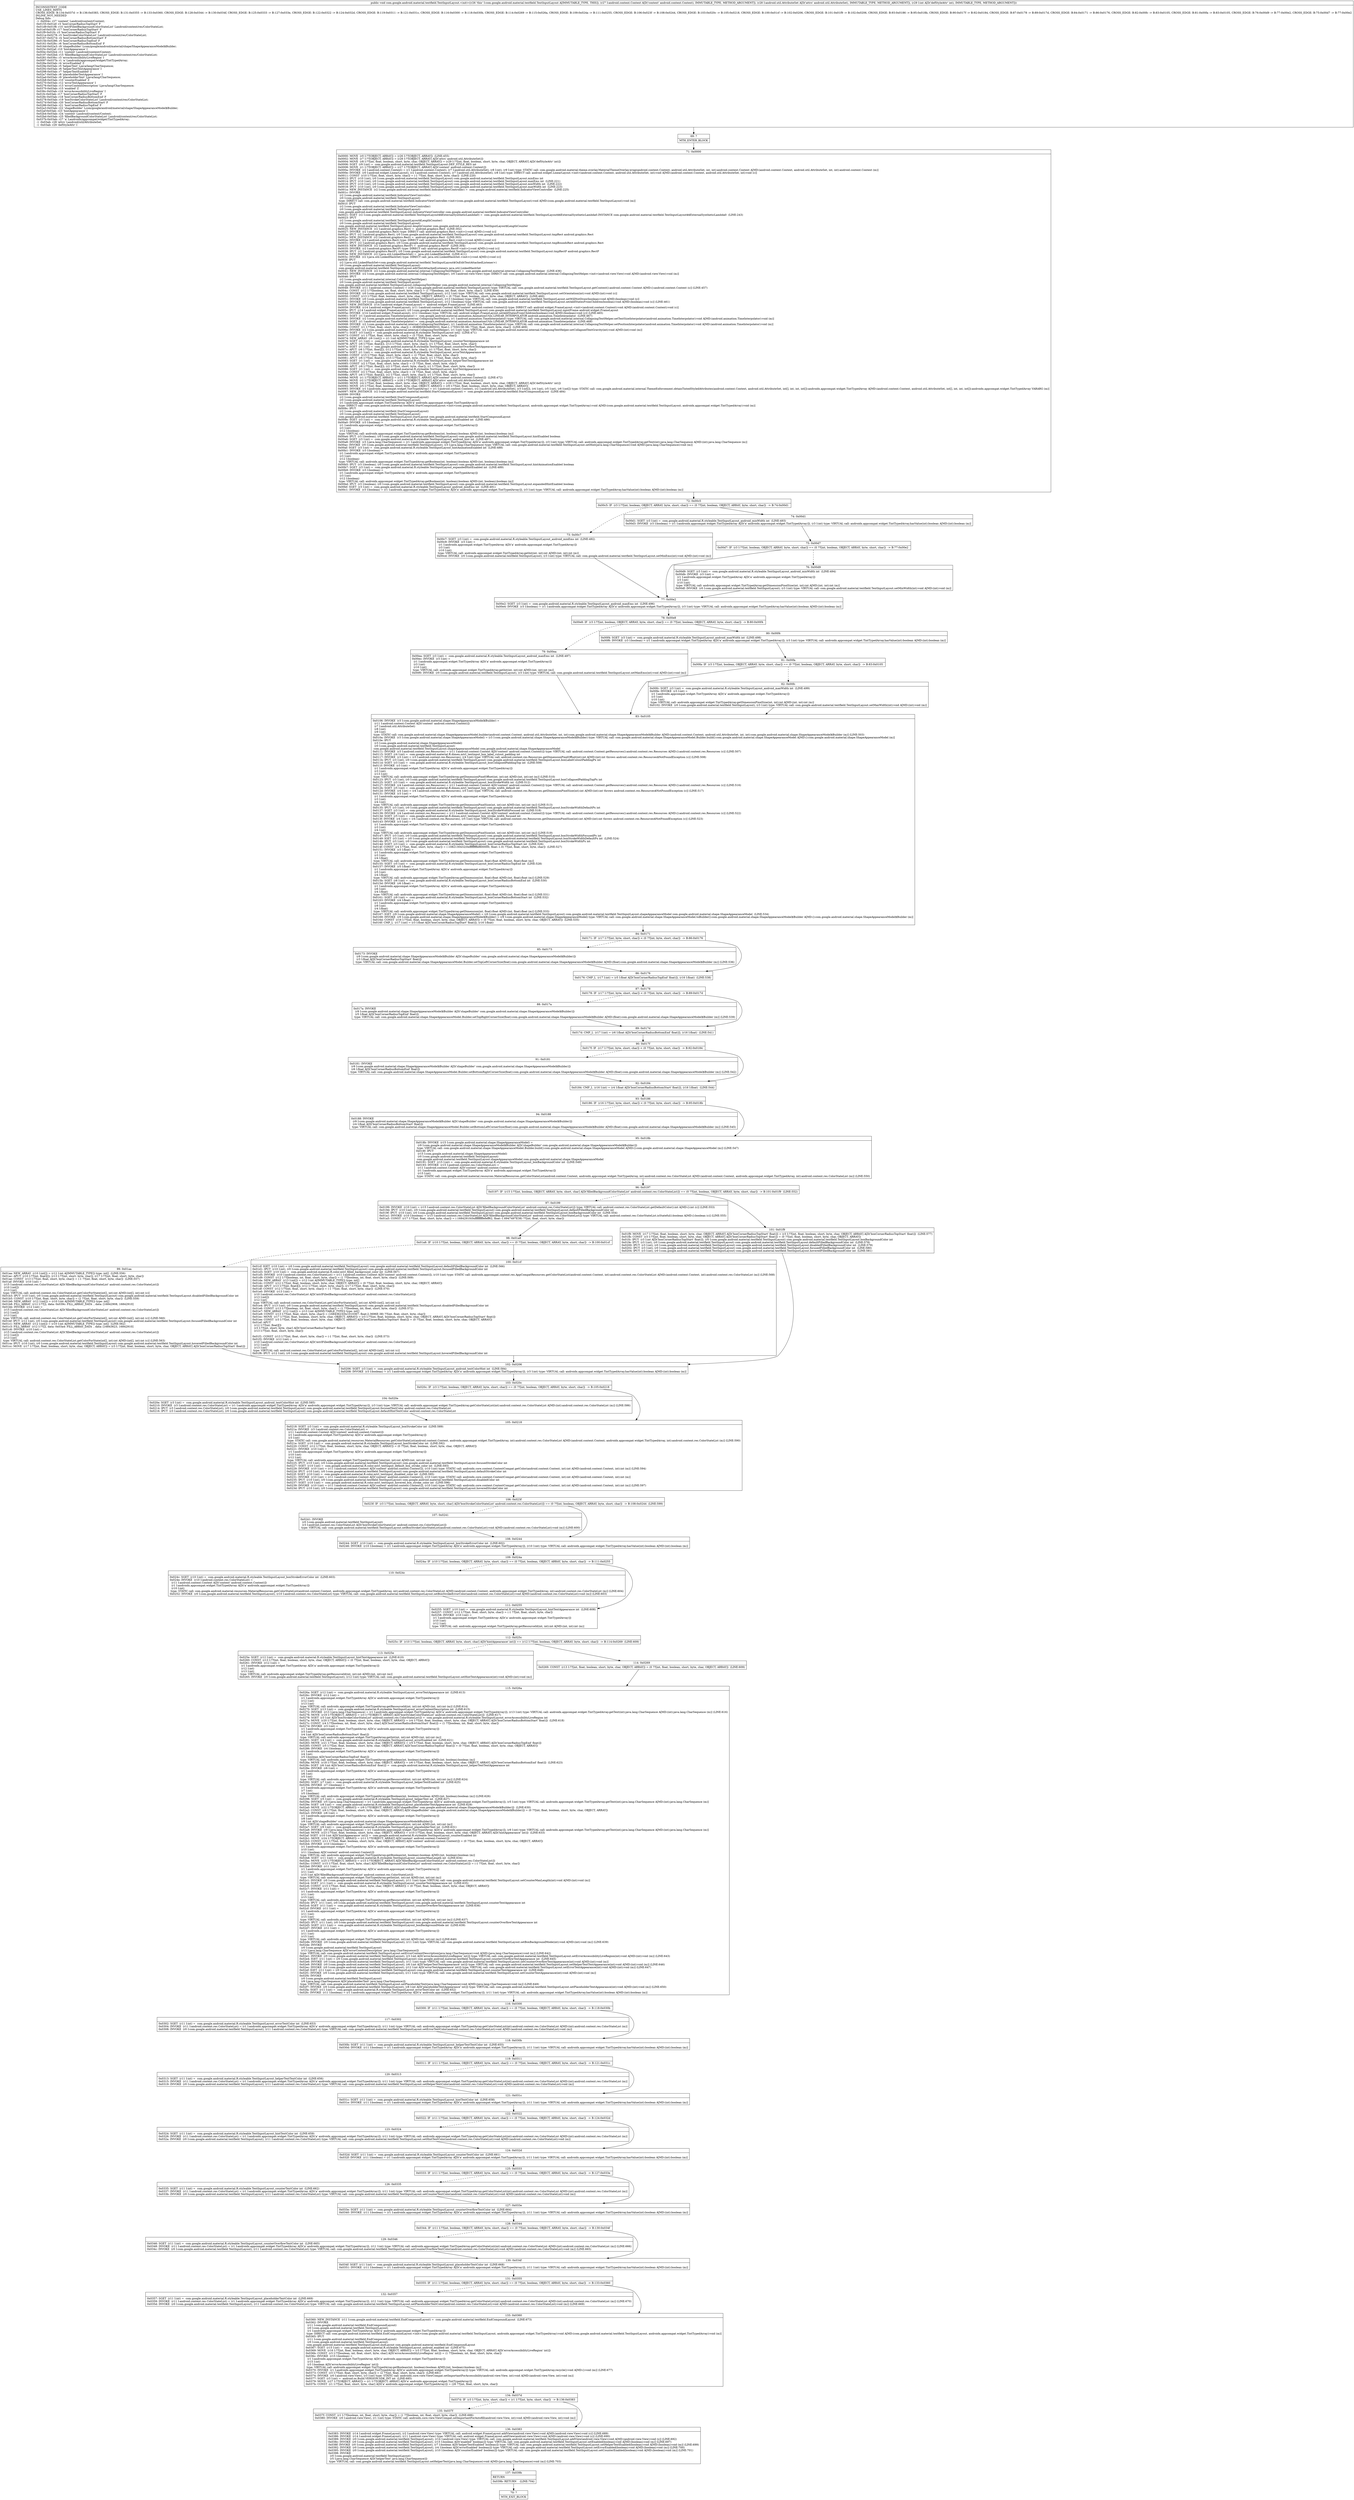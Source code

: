digraph "CFG forcom.google.android.material.textfield.TextInputLayout.\<init\>(Landroid\/content\/Context;Landroid\/util\/AttributeSet;I)V" {
Node_69 [shape=record,label="{69\:\ ?|MTH_ENTER_BLOCK\l}"];
Node_71 [shape=record,label="{71\:\ 0x0000|0x0000: MOVE  (r0 I:??[OBJECT, ARRAY]) = (r26 I:??[OBJECT, ARRAY])  (LINE:455)\l0x0002: MOVE  (r7 I:??[OBJECT, ARRAY]) = (r28 I:??[OBJECT, ARRAY] A[D('attrs' android.util.AttributeSet)]) \l0x0004: MOVE  (r8 I:??[int, float, boolean, short, byte, char, OBJECT, ARRAY]) = (r29 I:??[int, float, boolean, short, byte, char, OBJECT, ARRAY] A[D('defStyleAttr' int)]) \l0x0006: SGET  (r9 I:int) =  com.google.android.material.textfield.TextInputLayout.DEF_STYLE_RES int \l0x0008: MOVE  (r1 I:??[OBJECT, ARRAY]) = (r27 I:??[OBJECT, ARRAY] A[D('context' android.content.Context)]) \l0x000a: INVOKE  (r2 I:android.content.Context) = (r1 I:android.content.Context), (r7 I:android.util.AttributeSet), (r8 I:int), (r9 I:int) type: STATIC call: com.google.android.material.theme.overlay.MaterialThemeOverlay.wrap(android.content.Context, android.util.AttributeSet, int, int):android.content.Context A[MD:(android.content.Context, android.util.AttributeSet, int, int):android.content.Context (m)]\l0x000e: INVOKE  (r0 I:android.widget.LinearLayout), (r2 I:android.content.Context), (r7 I:android.util.AttributeSet), (r8 I:int) type: DIRECT call: android.widget.LinearLayout.\<init\>(android.content.Context, android.util.AttributeSet, int):void A[MD:(android.content.Context, android.util.AttributeSet, int):void (c)]\l0x0011: CONST  (r10 I:??[int, float, short, byte, char]) = (\-1 ??[int, float, short, byte, char])  (LINE:220)\l0x0012: IPUT  (r10 I:int), (r0 I:com.google.android.material.textfield.TextInputLayout) com.google.android.material.textfield.TextInputLayout.minEms int \l0x0014: IPUT  (r10 I:int), (r0 I:com.google.android.material.textfield.TextInputLayout) com.google.android.material.textfield.TextInputLayout.maxEms int  (LINE:221)\l0x0016: IPUT  (r10 I:int), (r0 I:com.google.android.material.textfield.TextInputLayout) com.google.android.material.textfield.TextInputLayout.minWidth int  (LINE:222)\l0x0018: IPUT  (r10 I:int), (r0 I:com.google.android.material.textfield.TextInputLayout) com.google.android.material.textfield.TextInputLayout.maxWidth int  (LINE:223)\l0x001a: NEW_INSTANCE  (r2 I:com.google.android.material.textfield.IndicatorViewController) =  com.google.android.material.textfield.IndicatorViewController  (LINE:225)\l0x001c: INVOKE  \l  (r2 I:com.google.android.material.textfield.IndicatorViewController)\l  (r0 I:com.google.android.material.textfield.TextInputLayout)\l type: DIRECT call: com.google.android.material.textfield.IndicatorViewController.\<init\>(com.google.android.material.textfield.TextInputLayout):void A[MD:(com.google.android.material.textfield.TextInputLayout):void (m)]\l0x001f: IPUT  \l  (r2 I:com.google.android.material.textfield.IndicatorViewController)\l  (r0 I:com.google.android.material.textfield.TextInputLayout)\l com.google.android.material.textfield.TextInputLayout.indicatorViewController com.google.android.material.textfield.IndicatorViewController \l0x0021: SGET  (r2 I:com.google.android.material.textfield.TextInputLayout$$ExternalSyntheticLambda0) =  com.google.android.material.textfield.TextInputLayout$$ExternalSyntheticLambda0.INSTANCE com.google.android.material.textfield.TextInputLayout$$ExternalSyntheticLambda0  (LINE:243)\l0x0023: IPUT  \l  (r2 I:com.google.android.material.textfield.TextInputLayout$LengthCounter)\l  (r0 I:com.google.android.material.textfield.TextInputLayout)\l com.google.android.material.textfield.TextInputLayout.lengthCounter com.google.android.material.textfield.TextInputLayout$LengthCounter \l0x0025: NEW_INSTANCE  (r2 I:android.graphics.Rect) =  android.graphics.Rect  (LINE:302)\l0x0027: INVOKE  (r2 I:android.graphics.Rect) type: DIRECT call: android.graphics.Rect.\<init\>():void A[MD:():void (c)]\l0x002a: IPUT  (r2 I:android.graphics.Rect), (r0 I:com.google.android.material.textfield.TextInputLayout) com.google.android.material.textfield.TextInputLayout.tmpRect android.graphics.Rect \l0x002c: NEW_INSTANCE  (r2 I:android.graphics.Rect) =  android.graphics.Rect  (LINE:303)\l0x002e: INVOKE  (r2 I:android.graphics.Rect) type: DIRECT call: android.graphics.Rect.\<init\>():void A[MD:():void (c)]\l0x0031: IPUT  (r2 I:android.graphics.Rect), (r0 I:com.google.android.material.textfield.TextInputLayout) com.google.android.material.textfield.TextInputLayout.tmpBoundsRect android.graphics.Rect \l0x0033: NEW_INSTANCE  (r2 I:android.graphics.RectF) =  android.graphics.RectF  (LINE:304)\l0x0035: INVOKE  (r2 I:android.graphics.RectF) type: DIRECT call: android.graphics.RectF.\<init\>():void A[MD:():void (c)]\l0x0038: IPUT  (r2 I:android.graphics.RectF), (r0 I:com.google.android.material.textfield.TextInputLayout) com.google.android.material.textfield.TextInputLayout.tmpRectF android.graphics.RectF \l0x003a: NEW_INSTANCE  (r2 I:java.util.LinkedHashSet) =  java.util.LinkedHashSet  (LINE:411)\l0x003c: INVOKE  (r2 I:java.util.LinkedHashSet) type: DIRECT call: java.util.LinkedHashSet.\<init\>():void A[MD:():void (c)]\l0x003f: IPUT  \l  (r2 I:java.util.LinkedHashSet\<com.google.android.material.textfield.TextInputLayout$OnEditTextAttachedListener\>)\l  (r0 I:com.google.android.material.textfield.TextInputLayout)\l com.google.android.material.textfield.TextInputLayout.editTextAttachedListeners java.util.LinkedHashSet \l0x0041: NEW_INSTANCE  (r2 I:com.google.android.material.internal.CollapsingTextHelper) =  com.google.android.material.internal.CollapsingTextHelper  (LINE:436)\l0x0043: INVOKE  (r2 I:com.google.android.material.internal.CollapsingTextHelper), (r0 I:android.view.View) type: DIRECT call: com.google.android.material.internal.CollapsingTextHelper.\<init\>(android.view.View):void A[MD:(android.view.View):void (m)]\l0x0046: IPUT  \l  (r2 I:com.google.android.material.internal.CollapsingTextHelper)\l  (r0 I:com.google.android.material.textfield.TextInputLayout)\l com.google.android.material.textfield.TextInputLayout.collapsingTextHelper com.google.android.material.internal.CollapsingTextHelper \l0x0048: INVOKE  (r11 I:android.content.Context) = (r26 I:com.google.android.material.textfield.TextInputLayout) type: VIRTUAL call: com.google.android.material.textfield.TextInputLayout.getContext():android.content.Context A[MD:():android.content.Context (s)] (LINE:457)\l0x004c: CONST  (r12 I:??[boolean, int, float, short, byte, char]) = (1 ??[boolean, int, float, short, byte, char])  (LINE:459)\l0x004d: INVOKE  (r0 I:com.google.android.material.textfield.TextInputLayout), (r12 I:int) type: VIRTUAL call: com.google.android.material.textfield.TextInputLayout.setOrientation(int):void A[MD:(int):void (c)]\l0x0050: CONST  (r13 I:??[int, float, boolean, short, byte, char, OBJECT, ARRAY]) = (0 ??[int, float, boolean, short, byte, char, OBJECT, ARRAY])  (LINE:460)\l0x0051: INVOKE  (r0 I:com.google.android.material.textfield.TextInputLayout), (r13 I:boolean) type: VIRTUAL call: com.google.android.material.textfield.TextInputLayout.setWillNotDraw(boolean):void A[MD:(boolean):void (s)]\l0x0054: INVOKE  (r0 I:com.google.android.material.textfield.TextInputLayout), (r12 I:boolean) type: VIRTUAL call: com.google.android.material.textfield.TextInputLayout.setAddStatesFromChildren(boolean):void A[MD:(boolean):void (s)] (LINE:461)\l0x0057: NEW_INSTANCE  (r14 I:android.widget.FrameLayout) =  android.widget.FrameLayout  (LINE:463)\l0x0059: INVOKE  (r14 I:android.widget.FrameLayout), (r11 I:android.content.Context A[D('context' android.content.Context)]) type: DIRECT call: android.widget.FrameLayout.\<init\>(android.content.Context):void A[MD:(android.content.Context):void (c)]\l0x005c: IPUT  (r14 I:android.widget.FrameLayout), (r0 I:com.google.android.material.textfield.TextInputLayout) com.google.android.material.textfield.TextInputLayout.inputFrame android.widget.FrameLayout \l0x005e: INVOKE  (r14 I:android.widget.FrameLayout), (r12 I:boolean) type: VIRTUAL call: android.widget.FrameLayout.setAddStatesFromChildren(boolean):void A[MD:(boolean):void (c)] (LINE:465)\l0x0061: SGET  (r1 I:android.animation.TimeInterpolator) =  com.google.android.material.animation.AnimationUtils.LINEAR_INTERPOLATOR android.animation.TimeInterpolator  (LINE:467)\l0x0063: INVOKE  (r2 I:com.google.android.material.internal.CollapsingTextHelper), (r1 I:android.animation.TimeInterpolator) type: VIRTUAL call: com.google.android.material.internal.CollapsingTextHelper.setTextSizeInterpolator(android.animation.TimeInterpolator):void A[MD:(android.animation.TimeInterpolator):void (m)]\l0x0066: SGET  (r1 I:android.animation.TimeInterpolator) =  com.google.android.material.animation.AnimationUtils.LINEAR_INTERPOLATOR android.animation.TimeInterpolator  (LINE:468)\l0x0068: INVOKE  (r2 I:com.google.android.material.internal.CollapsingTextHelper), (r1 I:android.animation.TimeInterpolator) type: VIRTUAL call: com.google.android.material.internal.CollapsingTextHelper.setPositionInterpolator(android.animation.TimeInterpolator):void A[MD:(android.animation.TimeInterpolator):void (m)]\l0x006b: CONST  (r1 I:??[int, float, short, byte, char]) = (8388659(0x800033, float:1.1755015E\-38) ??[int, float, short, byte, char])  (LINE:469)\l0x006e: INVOKE  (r2 I:com.google.android.material.internal.CollapsingTextHelper), (r1 I:int) type: VIRTUAL call: com.google.android.material.internal.CollapsingTextHelper.setCollapsedTextGravity(int):void A[MD:(int):void (m)]\l0x0071: SGET  (r3 I:int[]) =  com.google.android.material.R.styleable.TextInputLayout int[]  (LINE:471)\l0x0073: CONST  (r1 I:??[int, float, short, byte, char]) = (5 ??[int, float, short, byte, char]) \l0x0074: NEW_ARRAY  (r6 I:int[]) = (r1 I:int A[IMMUTABLE_TYPE]) type: int[] \l0x0076: SGET  (r1 I:int) =  com.google.android.material.R.styleable.TextInputLayout_counterTextAppearance int \l0x0078: APUT  (r6 I:??[int, float][]), (r13 I:??[int, short, byte, char]), (r1 I:??[int, float, short, byte, char]) \l0x007a: SGET  (r1 I:int) =  com.google.android.material.R.styleable.TextInputLayout_counterOverflowTextAppearance int \l0x007c: APUT  (r6 I:??[int, float][]), (r12 I:??[int, short, byte, char]), (r1 I:??[int, float, short, byte, char]) \l0x007e: SGET  (r1 I:int) =  com.google.android.material.R.styleable.TextInputLayout_errorTextAppearance int \l0x0080: CONST  (r15 I:??[int, float, short, byte, char]) = (2 ??[int, float, short, byte, char]) \l0x0081: APUT  (r6 I:??[int, float][]), (r15 I:??[int, short, byte, char]), (r1 I:??[int, float, short, byte, char]) \l0x0083: SGET  (r1 I:int) =  com.google.android.material.R.styleable.TextInputLayout_helperTextTextAppearance int \l0x0085: CONST  (r2 I:??[int, float, short, byte, char]) = (3 ??[int, float, short, byte, char]) \l0x0086: APUT  (r6 I:??[int, float][]), (r2 I:??[int, short, byte, char]), (r1 I:??[int, float, short, byte, char]) \l0x0088: SGET  (r1 I:int) =  com.google.android.material.R.styleable.TextInputLayout_hintTextAppearance int \l0x008a: CONST  (r2 I:??[int, float, short, byte, char]) = (4 ??[int, float, short, byte, char]) \l0x008b: APUT  (r6 I:??[int, float][]), (r2 I:??[int, short, byte, char]), (r1 I:??[int, float, short, byte, char]) \l0x008d: MOVE  (r1 I:??[OBJECT, ARRAY]) = (r11 I:??[OBJECT, ARRAY] A[D('context' android.content.Context)])  (LINE:472)\l0x008e: MOVE  (r2 I:??[OBJECT, ARRAY]) = (r28 I:??[OBJECT, ARRAY] A[D('attrs' android.util.AttributeSet)]) \l0x0090: MOVE  (r4 I:??[int, float, boolean, short, byte, char, OBJECT, ARRAY]) = (r29 I:??[int, float, boolean, short, byte, char, OBJECT, ARRAY] A[D('defStyleAttr' int)]) \l0x0092: MOVE  (r5 I:??[int, float, boolean, short, byte, char, OBJECT, ARRAY]) = (r9 I:??[int, float, boolean, short, byte, char, OBJECT, ARRAY]) \l0x0093: INVOKE  (r1 I:androidx.appcompat.widget.TintTypedArray) = (r1 I:android.content.Context), (r2 I:android.util.AttributeSet), (r3 I:int[]), (r4 I:int), (r5 I:int), (r6 I:int[]) type: STATIC call: com.google.android.material.internal.ThemeEnforcement.obtainTintedStyledAttributes(android.content.Context, android.util.AttributeSet, int[], int, int, int[]):androidx.appcompat.widget.TintTypedArray A[MD:(android.content.Context, android.util.AttributeSet, int[], int, int, int[]):androidx.appcompat.widget.TintTypedArray VARARG (m)]\l0x0097: NEW_INSTANCE  (r2 I:com.google.android.material.textfield.StartCompoundLayout) =  com.google.android.material.textfield.StartCompoundLayout  (LINE:484)\l0x0099: INVOKE  \l  (r2 I:com.google.android.material.textfield.StartCompoundLayout)\l  (r0 I:com.google.android.material.textfield.TextInputLayout)\l  (r1 I:androidx.appcompat.widget.TintTypedArray A[D('a' androidx.appcompat.widget.TintTypedArray)])\l type: DIRECT call: com.google.android.material.textfield.StartCompoundLayout.\<init\>(com.google.android.material.textfield.TextInputLayout, androidx.appcompat.widget.TintTypedArray):void A[MD:(com.google.android.material.textfield.TextInputLayout, androidx.appcompat.widget.TintTypedArray):void (m)]\l0x009c: IPUT  \l  (r2 I:com.google.android.material.textfield.StartCompoundLayout)\l  (r0 I:com.google.android.material.textfield.TextInputLayout)\l com.google.android.material.textfield.TextInputLayout.startLayout com.google.android.material.textfield.StartCompoundLayout \l0x009e: SGET  (r3 I:int) =  com.google.android.material.R.styleable.TextInputLayout_hintEnabled int  (LINE:486)\l0x00a0: INVOKE  (r3 I:boolean) = \l  (r1 I:androidx.appcompat.widget.TintTypedArray A[D('a' androidx.appcompat.widget.TintTypedArray)])\l  (r3 I:int)\l  (r12 I:boolean)\l type: VIRTUAL call: androidx.appcompat.widget.TintTypedArray.getBoolean(int, boolean):boolean A[MD:(int, boolean):boolean (m)]\l0x00a4: IPUT  (r3 I:boolean), (r0 I:com.google.android.material.textfield.TextInputLayout) com.google.android.material.textfield.TextInputLayout.hintEnabled boolean \l0x00a6: SGET  (r3 I:int) =  com.google.android.material.R.styleable.TextInputLayout_android_hint int  (LINE:487)\l0x00a8: INVOKE  (r3 I:java.lang.CharSequence) = (r1 I:androidx.appcompat.widget.TintTypedArray A[D('a' androidx.appcompat.widget.TintTypedArray)]), (r3 I:int) type: VIRTUAL call: androidx.appcompat.widget.TintTypedArray.getText(int):java.lang.CharSequence A[MD:(int):java.lang.CharSequence (m)]\l0x00ac: INVOKE  (r0 I:com.google.android.material.textfield.TextInputLayout), (r3 I:java.lang.CharSequence) type: VIRTUAL call: com.google.android.material.textfield.TextInputLayout.setHint(java.lang.CharSequence):void A[MD:(java.lang.CharSequence):void (m)]\l0x00af: SGET  (r3 I:int) =  com.google.android.material.R.styleable.TextInputLayout_hintAnimationEnabled int  (LINE:488)\l0x00b1: INVOKE  (r3 I:boolean) = \l  (r1 I:androidx.appcompat.widget.TintTypedArray A[D('a' androidx.appcompat.widget.TintTypedArray)])\l  (r3 I:int)\l  (r12 I:boolean)\l type: VIRTUAL call: androidx.appcompat.widget.TintTypedArray.getBoolean(int, boolean):boolean A[MD:(int, boolean):boolean (m)]\l0x00b5: IPUT  (r3 I:boolean), (r0 I:com.google.android.material.textfield.TextInputLayout) com.google.android.material.textfield.TextInputLayout.hintAnimationEnabled boolean \l0x00b7: SGET  (r3 I:int) =  com.google.android.material.R.styleable.TextInputLayout_expandedHintEnabled int  (LINE:489)\l0x00b9: INVOKE  (r3 I:boolean) = \l  (r1 I:androidx.appcompat.widget.TintTypedArray A[D('a' androidx.appcompat.widget.TintTypedArray)])\l  (r3 I:int)\l  (r12 I:boolean)\l type: VIRTUAL call: androidx.appcompat.widget.TintTypedArray.getBoolean(int, boolean):boolean A[MD:(int, boolean):boolean (m)]\l0x00bd: IPUT  (r3 I:boolean), (r0 I:com.google.android.material.textfield.TextInputLayout) com.google.android.material.textfield.TextInputLayout.expandedHintEnabled boolean \l0x00bf: SGET  (r3 I:int) =  com.google.android.material.R.styleable.TextInputLayout_android_minEms int  (LINE:491)\l0x00c1: INVOKE  (r3 I:boolean) = (r1 I:androidx.appcompat.widget.TintTypedArray A[D('a' androidx.appcompat.widget.TintTypedArray)]), (r3 I:int) type: VIRTUAL call: androidx.appcompat.widget.TintTypedArray.hasValue(int):boolean A[MD:(int):boolean (m)]\l}"];
Node_72 [shape=record,label="{72\:\ 0x00c5|0x00c5: IF  (r3 I:??[int, boolean, OBJECT, ARRAY, byte, short, char]) == (0 ??[int, boolean, OBJECT, ARRAY, byte, short, char])  \-\> B:74:0x00d1 \l}"];
Node_73 [shape=record,label="{73\:\ 0x00c7|0x00c7: SGET  (r3 I:int) =  com.google.android.material.R.styleable.TextInputLayout_android_minEms int  (LINE:492)\l0x00c9: INVOKE  (r3 I:int) = \l  (r1 I:androidx.appcompat.widget.TintTypedArray A[D('a' androidx.appcompat.widget.TintTypedArray)])\l  (r3 I:int)\l  (r10 I:int)\l type: VIRTUAL call: androidx.appcompat.widget.TintTypedArray.getInt(int, int):int A[MD:(int, int):int (m)]\l0x00cd: INVOKE  (r0 I:com.google.android.material.textfield.TextInputLayout), (r3 I:int) type: VIRTUAL call: com.google.android.material.textfield.TextInputLayout.setMinEms(int):void A[MD:(int):void (m)]\l}"];
Node_77 [shape=record,label="{77\:\ 0x00e2|0x00e2: SGET  (r3 I:int) =  com.google.android.material.R.styleable.TextInputLayout_android_maxEms int  (LINE:496)\l0x00e4: INVOKE  (r3 I:boolean) = (r1 I:androidx.appcompat.widget.TintTypedArray A[D('a' androidx.appcompat.widget.TintTypedArray)]), (r3 I:int) type: VIRTUAL call: androidx.appcompat.widget.TintTypedArray.hasValue(int):boolean A[MD:(int):boolean (m)]\l}"];
Node_78 [shape=record,label="{78\:\ 0x00e8|0x00e8: IF  (r3 I:??[int, boolean, OBJECT, ARRAY, byte, short, char]) == (0 ??[int, boolean, OBJECT, ARRAY, byte, short, char])  \-\> B:80:0x00f4 \l}"];
Node_79 [shape=record,label="{79\:\ 0x00ea|0x00ea: SGET  (r3 I:int) =  com.google.android.material.R.styleable.TextInputLayout_android_maxEms int  (LINE:497)\l0x00ec: INVOKE  (r3 I:int) = \l  (r1 I:androidx.appcompat.widget.TintTypedArray A[D('a' androidx.appcompat.widget.TintTypedArray)])\l  (r3 I:int)\l  (r10 I:int)\l type: VIRTUAL call: androidx.appcompat.widget.TintTypedArray.getInt(int, int):int A[MD:(int, int):int (m)]\l0x00f0: INVOKE  (r0 I:com.google.android.material.textfield.TextInputLayout), (r3 I:int) type: VIRTUAL call: com.google.android.material.textfield.TextInputLayout.setMaxEms(int):void A[MD:(int):void (m)]\l}"];
Node_83 [shape=record,label="{83\:\ 0x0105|0x0106: INVOKE  (r3 I:com.google.android.material.shape.ShapeAppearanceModel$Builder) = \l  (r11 I:android.content.Context A[D('context' android.content.Context)])\l  (r7 I:android.util.AttributeSet)\l  (r8 I:int)\l  (r9 I:int)\l type: STATIC call: com.google.android.material.shape.ShapeAppearanceModel.builder(android.content.Context, android.util.AttributeSet, int, int):com.google.android.material.shape.ShapeAppearanceModel$Builder A[MD:(android.content.Context, android.util.AttributeSet, int, int):com.google.android.material.shape.ShapeAppearanceModel$Builder (m)] (LINE:503)\l0x010a: INVOKE  (r3 I:com.google.android.material.shape.ShapeAppearanceModel) = (r3 I:com.google.android.material.shape.ShapeAppearanceModel$Builder) type: VIRTUAL call: com.google.android.material.shape.ShapeAppearanceModel.Builder.build():com.google.android.material.shape.ShapeAppearanceModel A[MD:():com.google.android.material.shape.ShapeAppearanceModel (m)]\l0x010e: IPUT  \l  (r3 I:com.google.android.material.shape.ShapeAppearanceModel)\l  (r0 I:com.google.android.material.textfield.TextInputLayout)\l com.google.android.material.textfield.TextInputLayout.shapeAppearanceModel com.google.android.material.shape.ShapeAppearanceModel \l0x0111: INVOKE  (r3 I:android.content.res.Resources) = (r11 I:android.content.Context A[D('context' android.content.Context)]) type: VIRTUAL call: android.content.Context.getResources():android.content.res.Resources A[MD:():android.content.res.Resources (c)] (LINE:507)\l0x0115: SGET  (r4 I:int) =  com.google.android.material.R.dimen.mtrl_textinput_box_label_cutout_padding int \l0x0117: INVOKE  (r3 I:int) = (r3 I:android.content.res.Resources), (r4 I:int) type: VIRTUAL call: android.content.res.Resources.getDimensionPixelOffset(int):int A[MD:(int):int throws android.content.res.Resources$NotFoundException (c)] (LINE:508)\l0x011b: IPUT  (r3 I:int), (r0 I:com.google.android.material.textfield.TextInputLayout) com.google.android.material.textfield.TextInputLayout.boxLabelCutoutPaddingPx int \l0x011d: SGET  (r3 I:int) =  com.google.android.material.R.styleable.TextInputLayout_boxCollapsedPaddingTop int  (LINE:509)\l0x011f: INVOKE  (r3 I:int) = \l  (r1 I:androidx.appcompat.widget.TintTypedArray A[D('a' androidx.appcompat.widget.TintTypedArray)])\l  (r3 I:int)\l  (r13 I:int)\l type: VIRTUAL call: androidx.appcompat.widget.TintTypedArray.getDimensionPixelOffset(int, int):int A[MD:(int, int):int (m)] (LINE:510)\l0x0123: IPUT  (r3 I:int), (r0 I:com.google.android.material.textfield.TextInputLayout) com.google.android.material.textfield.TextInputLayout.boxCollapsedPaddingTopPx int \l0x0125: SGET  (r3 I:int) =  com.google.android.material.R.styleable.TextInputLayout_boxStrokeWidth int  (LINE:512)\l0x0127: INVOKE  (r4 I:android.content.res.Resources) = (r11 I:android.content.Context A[D('context' android.content.Context)]) type: VIRTUAL call: android.content.Context.getResources():android.content.res.Resources A[MD:():android.content.res.Resources (c)] (LINE:516)\l0x012b: SGET  (r5 I:int) =  com.google.android.material.R.dimen.mtrl_textinput_box_stroke_width_default int \l0x012d: INVOKE  (r4 I:int) = (r4 I:android.content.res.Resources), (r5 I:int) type: VIRTUAL call: android.content.res.Resources.getDimensionPixelSize(int):int A[MD:(int):int throws android.content.res.Resources$NotFoundException (c)] (LINE:517)\l0x0131: INVOKE  (r3 I:int) = \l  (r1 I:androidx.appcompat.widget.TintTypedArray A[D('a' androidx.appcompat.widget.TintTypedArray)])\l  (r3 I:int)\l  (r4 I:int)\l type: VIRTUAL call: androidx.appcompat.widget.TintTypedArray.getDimensionPixelSize(int, int):int A[MD:(int, int):int (m)] (LINE:513)\l0x0135: IPUT  (r3 I:int), (r0 I:com.google.android.material.textfield.TextInputLayout) com.google.android.material.textfield.TextInputLayout.boxStrokeWidthDefaultPx int \l0x0137: SGET  (r3 I:int) =  com.google.android.material.R.styleable.TextInputLayout_boxStrokeWidthFocused int  (LINE:518)\l0x0139: INVOKE  (r4 I:android.content.res.Resources) = (r11 I:android.content.Context A[D('context' android.content.Context)]) type: VIRTUAL call: android.content.Context.getResources():android.content.res.Resources A[MD:():android.content.res.Resources (c)] (LINE:522)\l0x013d: SGET  (r5 I:int) =  com.google.android.material.R.dimen.mtrl_textinput_box_stroke_width_focused int \l0x013f: INVOKE  (r4 I:int) = (r4 I:android.content.res.Resources), (r5 I:int) type: VIRTUAL call: android.content.res.Resources.getDimensionPixelSize(int):int A[MD:(int):int throws android.content.res.Resources$NotFoundException (c)] (LINE:523)\l0x0143: INVOKE  (r3 I:int) = \l  (r1 I:androidx.appcompat.widget.TintTypedArray A[D('a' androidx.appcompat.widget.TintTypedArray)])\l  (r3 I:int)\l  (r4 I:int)\l type: VIRTUAL call: androidx.appcompat.widget.TintTypedArray.getDimensionPixelSize(int, int):int A[MD:(int, int):int (m)] (LINE:519)\l0x0147: IPUT  (r3 I:int), (r0 I:com.google.android.material.textfield.TextInputLayout) com.google.android.material.textfield.TextInputLayout.boxStrokeWidthFocusedPx int \l0x0149: IGET  (r3 I:int) = (r0 I:com.google.android.material.textfield.TextInputLayout) com.google.android.material.textfield.TextInputLayout.boxStrokeWidthDefaultPx int  (LINE:524)\l0x014b: IPUT  (r3 I:int), (r0 I:com.google.android.material.textfield.TextInputLayout) com.google.android.material.textfield.TextInputLayout.boxStrokeWidthPx int \l0x014d: SGET  (r3 I:int) =  com.google.android.material.R.styleable.TextInputLayout_boxCornerRadiusTopStart int  (LINE:526)\l0x014f: CONST  (r4 I:??[int, float, short, byte, char]) = (\-1082130432(0xffffffffbf800000, float:\-1.0) ??[int, float, short, byte, char])  (LINE:527)\l0x0151: INVOKE  (r3 I:float) = \l  (r1 I:androidx.appcompat.widget.TintTypedArray A[D('a' androidx.appcompat.widget.TintTypedArray)])\l  (r3 I:int)\l  (r4 I:float)\l type: VIRTUAL call: androidx.appcompat.widget.TintTypedArray.getDimension(int, float):float A[MD:(int, float):float (m)]\l0x0155: SGET  (r5 I:int) =  com.google.android.material.R.styleable.TextInputLayout_boxCornerRadiusTopEnd int  (LINE:528)\l0x0157: INVOKE  (r5 I:float) = \l  (r1 I:androidx.appcompat.widget.TintTypedArray A[D('a' androidx.appcompat.widget.TintTypedArray)])\l  (r5 I:int)\l  (r4 I:float)\l type: VIRTUAL call: androidx.appcompat.widget.TintTypedArray.getDimension(int, float):float A[MD:(int, float):float (m)] (LINE:529)\l0x015b: SGET  (r6 I:int) =  com.google.android.material.R.styleable.TextInputLayout_boxCornerRadiusBottomEnd int  (LINE:530)\l0x015d: INVOKE  (r6 I:float) = \l  (r1 I:androidx.appcompat.widget.TintTypedArray A[D('a' androidx.appcompat.widget.TintTypedArray)])\l  (r6 I:int)\l  (r4 I:float)\l type: VIRTUAL call: androidx.appcompat.widget.TintTypedArray.getDimension(int, float):float A[MD:(int, float):float (m)] (LINE:531)\l0x0161: SGET  (r9 I:int) =  com.google.android.material.R.styleable.TextInputLayout_boxCornerRadiusBottomStart int  (LINE:532)\l0x0163: INVOKE  (r4 I:float) = \l  (r1 I:androidx.appcompat.widget.TintTypedArray A[D('a' androidx.appcompat.widget.TintTypedArray)])\l  (r9 I:int)\l  (r4 I:float)\l type: VIRTUAL call: androidx.appcompat.widget.TintTypedArray.getDimension(int, float):float A[MD:(int, float):float (m)] (LINE:533)\l0x0167: IGET  (r9 I:com.google.android.material.shape.ShapeAppearanceModel) = (r0 I:com.google.android.material.textfield.TextInputLayout) com.google.android.material.textfield.TextInputLayout.shapeAppearanceModel com.google.android.material.shape.ShapeAppearanceModel  (LINE:534)\l0x0169: INVOKE  (r9 I:com.google.android.material.shape.ShapeAppearanceModel$Builder) = (r9 I:com.google.android.material.shape.ShapeAppearanceModel) type: VIRTUAL call: com.google.android.material.shape.ShapeAppearanceModel.toBuilder():com.google.android.material.shape.ShapeAppearanceModel$Builder A[MD:():com.google.android.material.shape.ShapeAppearanceModel$Builder (m)]\l0x016d: CONST  (r16 I:??[int, float, boolean, short, byte, char, OBJECT, ARRAY]) = (0 ??[int, float, boolean, short, byte, char, OBJECT, ARRAY])  (LINE:535)\l0x016f: CMP_L  (r17 I:int) = (r3 I:float A[D('boxCornerRadiusTopStart' float)]), (r16 I:float) \l}"];
Node_84 [shape=record,label="{84\:\ 0x0171|0x0171: IF  (r17 I:??[int, byte, short, char]) \< (0 ??[int, byte, short, char])  \-\> B:86:0x0176 \l}"];
Node_85 [shape=record,label="{85\:\ 0x0173|0x0173: INVOKE  \l  (r9 I:com.google.android.material.shape.ShapeAppearanceModel$Builder A[D('shapeBuilder' com.google.android.material.shape.ShapeAppearanceModel$Builder)])\l  (r3 I:float A[D('boxCornerRadiusTopStart' float)])\l type: VIRTUAL call: com.google.android.material.shape.ShapeAppearanceModel.Builder.setTopLeftCornerSize(float):com.google.android.material.shape.ShapeAppearanceModel$Builder A[MD:(float):com.google.android.material.shape.ShapeAppearanceModel$Builder (m)] (LINE:536)\l}"];
Node_86 [shape=record,label="{86\:\ 0x0176|0x0176: CMP_L  (r17 I:int) = (r5 I:float A[D('boxCornerRadiusTopEnd' float)]), (r16 I:float)  (LINE:538)\l}"];
Node_87 [shape=record,label="{87\:\ 0x0178|0x0178: IF  (r17 I:??[int, byte, short, char]) \< (0 ??[int, byte, short, char])  \-\> B:89:0x017d \l}"];
Node_88 [shape=record,label="{88\:\ 0x017a|0x017a: INVOKE  \l  (r9 I:com.google.android.material.shape.ShapeAppearanceModel$Builder A[D('shapeBuilder' com.google.android.material.shape.ShapeAppearanceModel$Builder)])\l  (r5 I:float A[D('boxCornerRadiusTopEnd' float)])\l type: VIRTUAL call: com.google.android.material.shape.ShapeAppearanceModel.Builder.setTopRightCornerSize(float):com.google.android.material.shape.ShapeAppearanceModel$Builder A[MD:(float):com.google.android.material.shape.ShapeAppearanceModel$Builder (m)] (LINE:539)\l}"];
Node_89 [shape=record,label="{89\:\ 0x017d|0x017d: CMP_L  (r17 I:int) = (r6 I:float A[D('boxCornerRadiusBottomEnd' float)]), (r16 I:float)  (LINE:541)\l}"];
Node_90 [shape=record,label="{90\:\ 0x017f|0x017f: IF  (r17 I:??[int, byte, short, char]) \< (0 ??[int, byte, short, char])  \-\> B:92:0x0184 \l}"];
Node_91 [shape=record,label="{91\:\ 0x0181|0x0181: INVOKE  \l  (r9 I:com.google.android.material.shape.ShapeAppearanceModel$Builder A[D('shapeBuilder' com.google.android.material.shape.ShapeAppearanceModel$Builder)])\l  (r6 I:float A[D('boxCornerRadiusBottomEnd' float)])\l type: VIRTUAL call: com.google.android.material.shape.ShapeAppearanceModel.Builder.setBottomRightCornerSize(float):com.google.android.material.shape.ShapeAppearanceModel$Builder A[MD:(float):com.google.android.material.shape.ShapeAppearanceModel$Builder (m)] (LINE:542)\l}"];
Node_92 [shape=record,label="{92\:\ 0x0184|0x0184: CMP_L  (r16 I:int) = (r4 I:float A[D('boxCornerRadiusBottomStart' float)]), (r16 I:float)  (LINE:544)\l}"];
Node_93 [shape=record,label="{93\:\ 0x0186|0x0186: IF  (r16 I:??[int, byte, short, char]) \< (0 ??[int, byte, short, char])  \-\> B:95:0x018b \l}"];
Node_94 [shape=record,label="{94\:\ 0x0188|0x0188: INVOKE  \l  (r9 I:com.google.android.material.shape.ShapeAppearanceModel$Builder A[D('shapeBuilder' com.google.android.material.shape.ShapeAppearanceModel$Builder)])\l  (r4 I:float A[D('boxCornerRadiusBottomStart' float)])\l type: VIRTUAL call: com.google.android.material.shape.ShapeAppearanceModel.Builder.setBottomLeftCornerSize(float):com.google.android.material.shape.ShapeAppearanceModel$Builder A[MD:(float):com.google.android.material.shape.ShapeAppearanceModel$Builder (m)] (LINE:545)\l}"];
Node_95 [shape=record,label="{95\:\ 0x018b|0x018b: INVOKE  (r15 I:com.google.android.material.shape.ShapeAppearanceModel) = \l  (r9 I:com.google.android.material.shape.ShapeAppearanceModel$Builder A[D('shapeBuilder' com.google.android.material.shape.ShapeAppearanceModel$Builder)])\l type: VIRTUAL call: com.google.android.material.shape.ShapeAppearanceModel.Builder.build():com.google.android.material.shape.ShapeAppearanceModel A[MD:():com.google.android.material.shape.ShapeAppearanceModel (m)] (LINE:547)\l0x018f: IPUT  \l  (r15 I:com.google.android.material.shape.ShapeAppearanceModel)\l  (r0 I:com.google.android.material.textfield.TextInputLayout)\l com.google.android.material.textfield.TextInputLayout.shapeAppearanceModel com.google.android.material.shape.ShapeAppearanceModel \l0x0191: SGET  (r15 I:int) =  com.google.android.material.R.styleable.TextInputLayout_boxBackgroundColor int  (LINE:549)\l0x0193: INVOKE  (r15 I:android.content.res.ColorStateList) = \l  (r11 I:android.content.Context A[D('context' android.content.Context)])\l  (r1 I:androidx.appcompat.widget.TintTypedArray A[D('a' androidx.appcompat.widget.TintTypedArray)])\l  (r15 I:int)\l type: STATIC call: com.google.android.material.resources.MaterialResources.getColorStateList(android.content.Context, androidx.appcompat.widget.TintTypedArray, int):android.content.res.ColorStateList A[MD:(android.content.Context, androidx.appcompat.widget.TintTypedArray, int):android.content.res.ColorStateList (m)] (LINE:550)\l}"];
Node_96 [shape=record,label="{96\:\ 0x0197|0x0197: IF  (r15 I:??[int, boolean, OBJECT, ARRAY, byte, short, char] A[D('filledBackgroundColorStateList' android.content.res.ColorStateList)]) == (0 ??[int, boolean, OBJECT, ARRAY, byte, short, char])  \-\> B:101:0x01f9  (LINE:552)\l}"];
Node_97 [shape=record,label="{97\:\ 0x0199|0x0199: INVOKE  (r10 I:int) = (r15 I:android.content.res.ColorStateList A[D('filledBackgroundColorStateList' android.content.res.ColorStateList)]) type: VIRTUAL call: android.content.res.ColorStateList.getDefaultColor():int A[MD:():int (c)] (LINE:553)\l0x019d: IPUT  (r10 I:int), (r0 I:com.google.android.material.textfield.TextInputLayout) com.google.android.material.textfield.TextInputLayout.defaultFilledBackgroundColor int \l0x019f: IPUT  (r10 I:int), (r0 I:com.google.android.material.textfield.TextInputLayout) com.google.android.material.textfield.TextInputLayout.boxBackgroundColor int  (LINE:554)\l0x01a1: INVOKE  (r10 I:boolean) = (r15 I:android.content.res.ColorStateList A[D('filledBackgroundColorStateList' android.content.res.ColorStateList)]) type: VIRTUAL call: android.content.res.ColorStateList.isStateful():boolean A[MD:():boolean (c)] (LINE:555)\l0x01a5: CONST  (r17 I:??[int, float, short, byte, char]) = (\-16842910(0xfffffffffefeff62, float:\-1.6947497E38) ??[int, float, short, byte, char]) \l}"];
Node_98 [shape=record,label="{98\:\ 0x01a8|0x01a8: IF  (r10 I:??[int, boolean, OBJECT, ARRAY, byte, short, char]) == (0 ??[int, boolean, OBJECT, ARRAY, byte, short, char])  \-\> B:100:0x01cf \l}"];
Node_99 [shape=record,label="{99\:\ 0x01aa|0x01aa: NEW_ARRAY  (r10 I:int[]) = (r12 I:int A[IMMUTABLE_TYPE]) type: int[]  (LINE:556)\l0x01ac: APUT  (r10 I:??[int, float][]), (r13 I:??[int, short, byte, char]), (r17 I:??[int, float, short, byte, char]) \l0x01ae: CONST  (r13 I:??[int, float, short, byte, char]) = (\-1 ??[int, float, short, byte, char])  (LINE:557)\l0x01af: INVOKE  (r10 I:int) = \l  (r15 I:android.content.res.ColorStateList A[D('filledBackgroundColorStateList' android.content.res.ColorStateList)])\l  (r10 I:int[])\l  (r13 I:int)\l type: VIRTUAL call: android.content.res.ColorStateList.getColorForState(int[], int):int A[MD:(int[], int):int (c)]\l0x01b3: IPUT  (r10 I:int), (r0 I:com.google.android.material.textfield.TextInputLayout) com.google.android.material.textfield.TextInputLayout.disabledFilledBackgroundColor int \l0x01b5: CONST  (r10 I:??[int, float, short, byte, char]) = (2 ??[int, float, short, byte, char])  (LINE:559)\l0x01b6: NEW_ARRAY  (r12 I:int[]) = (r10 I:int A[IMMUTABLE_TYPE]) type: int[] \l0x01b8: FILL_ARRAY  (r12 I:??[]), data: 0x039c: FILL_ARRAY_DATA  , data: [16842908, 16842910] \l0x01bb: INVOKE  (r12 I:int) = \l  (r15 I:android.content.res.ColorStateList A[D('filledBackgroundColorStateList' android.content.res.ColorStateList)])\l  (r12 I:int[])\l  (r13 I:int)\l type: VIRTUAL call: android.content.res.ColorStateList.getColorForState(int[], int):int A[MD:(int[], int):int (c)] (LINE:560)\l0x01bf: IPUT  (r12 I:int), (r0 I:com.google.android.material.textfield.TextInputLayout) com.google.android.material.textfield.TextInputLayout.focusedFilledBackgroundColor int \l0x01c1: NEW_ARRAY  (r12 I:int[]) = (r10 I:int A[IMMUTABLE_TYPE]) type: int[]  (LINE:562)\l0x01c3: FILL_ARRAY  (r12 I:??[]), data: 0x03a4: FILL_ARRAY_DATA  , data: [16843623, 16842910] \l0x01c6: INVOKE  (r10 I:int) = \l  (r15 I:android.content.res.ColorStateList A[D('filledBackgroundColorStateList' android.content.res.ColorStateList)])\l  (r12 I:int[])\l  (r13 I:int)\l type: VIRTUAL call: android.content.res.ColorStateList.getColorForState(int[], int):int A[MD:(int[], int):int (c)] (LINE:563)\l0x01ca: IPUT  (r10 I:int), (r0 I:com.google.android.material.textfield.TextInputLayout) com.google.android.material.textfield.TextInputLayout.hoveredFilledBackgroundColor int \l0x01cc: MOVE  (r17 I:??[int, float, boolean, short, byte, char, OBJECT, ARRAY]) = (r3 I:??[int, float, boolean, short, byte, char, OBJECT, ARRAY] A[D('boxCornerRadiusTopStart' float)]) \l}"];
Node_102 [shape=record,label="{102\:\ 0x0206|0x0206: SGET  (r3 I:int) =  com.google.android.material.R.styleable.TextInputLayout_android_textColorHint int  (LINE:584)\l0x0208: INVOKE  (r3 I:boolean) = (r1 I:androidx.appcompat.widget.TintTypedArray A[D('a' androidx.appcompat.widget.TintTypedArray)]), (r3 I:int) type: VIRTUAL call: androidx.appcompat.widget.TintTypedArray.hasValue(int):boolean A[MD:(int):boolean (m)]\l}"];
Node_103 [shape=record,label="{103\:\ 0x020c|0x020c: IF  (r3 I:??[int, boolean, OBJECT, ARRAY, byte, short, char]) == (0 ??[int, boolean, OBJECT, ARRAY, byte, short, char])  \-\> B:105:0x0218 \l}"];
Node_104 [shape=record,label="{104\:\ 0x020e|0x020e: SGET  (r3 I:int) =  com.google.android.material.R.styleable.TextInputLayout_android_textColorHint int  (LINE:585)\l0x0210: INVOKE  (r3 I:android.content.res.ColorStateList) = (r1 I:androidx.appcompat.widget.TintTypedArray A[D('a' androidx.appcompat.widget.TintTypedArray)]), (r3 I:int) type: VIRTUAL call: androidx.appcompat.widget.TintTypedArray.getColorStateList(int):android.content.res.ColorStateList A[MD:(int):android.content.res.ColorStateList (m)] (LINE:586)\l0x0214: IPUT  (r3 I:android.content.res.ColorStateList), (r0 I:com.google.android.material.textfield.TextInputLayout) com.google.android.material.textfield.TextInputLayout.focusedTextColor android.content.res.ColorStateList \l0x0216: IPUT  (r3 I:android.content.res.ColorStateList), (r0 I:com.google.android.material.textfield.TextInputLayout) com.google.android.material.textfield.TextInputLayout.defaultHintTextColor android.content.res.ColorStateList \l}"];
Node_105 [shape=record,label="{105\:\ 0x0218|0x0218: SGET  (r3 I:int) =  com.google.android.material.R.styleable.TextInputLayout_boxStrokeColor int  (LINE:589)\l0x021a: INVOKE  (r3 I:android.content.res.ColorStateList) = \l  (r11 I:android.content.Context A[D('context' android.content.Context)])\l  (r1 I:androidx.appcompat.widget.TintTypedArray A[D('a' androidx.appcompat.widget.TintTypedArray)])\l  (r3 I:int)\l type: STATIC call: com.google.android.material.resources.MaterialResources.getColorStateList(android.content.Context, androidx.appcompat.widget.TintTypedArray, int):android.content.res.ColorStateList A[MD:(android.content.Context, androidx.appcompat.widget.TintTypedArray, int):android.content.res.ColorStateList (m)] (LINE:590)\l0x021e: SGET  (r10 I:int) =  com.google.android.material.R.styleable.TextInputLayout_boxStrokeColor int  (LINE:592)\l0x0220: CONST  (r12 I:??[int, float, boolean, short, byte, char, OBJECT, ARRAY]) = (0 ??[int, float, boolean, short, byte, char, OBJECT, ARRAY]) \l0x0221: INVOKE  (r10 I:int) = \l  (r1 I:androidx.appcompat.widget.TintTypedArray A[D('a' androidx.appcompat.widget.TintTypedArray)])\l  (r10 I:int)\l  (r12 I:int)\l type: VIRTUAL call: androidx.appcompat.widget.TintTypedArray.getColor(int, int):int A[MD:(int, int):int (m)]\l0x0225: IPUT  (r10 I:int), (r0 I:com.google.android.material.textfield.TextInputLayout) com.google.android.material.textfield.TextInputLayout.focusedStrokeColor int \l0x0227: SGET  (r10 I:int) =  com.google.android.material.R.color.mtrl_textinput_default_box_stroke_color int  (LINE:593)\l0x0229: INVOKE  (r10 I:int) = (r11 I:android.content.Context A[D('context' android.content.Context)]), (r10 I:int) type: STATIC call: androidx.core.content.ContextCompat.getColor(android.content.Context, int):int A[MD:(android.content.Context, int):int (m)] (LINE:594)\l0x022d: IPUT  (r10 I:int), (r0 I:com.google.android.material.textfield.TextInputLayout) com.google.android.material.textfield.TextInputLayout.defaultStrokeColor int \l0x022f: SGET  (r10 I:int) =  com.google.android.material.R.color.mtrl_textinput_disabled_color int  (LINE:595)\l0x0231: INVOKE  (r10 I:int) = (r11 I:android.content.Context A[D('context' android.content.Context)]), (r10 I:int) type: STATIC call: androidx.core.content.ContextCompat.getColor(android.content.Context, int):int A[MD:(android.content.Context, int):int (m)]\l0x0235: IPUT  (r10 I:int), (r0 I:com.google.android.material.textfield.TextInputLayout) com.google.android.material.textfield.TextInputLayout.disabledColor int \l0x0237: SGET  (r10 I:int) =  com.google.android.material.R.color.mtrl_textinput_hovered_box_stroke_color int  (LINE:596)\l0x0239: INVOKE  (r10 I:int) = (r11 I:android.content.Context A[D('context' android.content.Context)]), (r10 I:int) type: STATIC call: androidx.core.content.ContextCompat.getColor(android.content.Context, int):int A[MD:(android.content.Context, int):int (m)] (LINE:597)\l0x023d: IPUT  (r10 I:int), (r0 I:com.google.android.material.textfield.TextInputLayout) com.google.android.material.textfield.TextInputLayout.hoveredStrokeColor int \l}"];
Node_106 [shape=record,label="{106\:\ 0x023f|0x023f: IF  (r3 I:??[int, boolean, OBJECT, ARRAY, byte, short, char] A[D('boxStrokeColorStateList' android.content.res.ColorStateList)]) == (0 ??[int, boolean, OBJECT, ARRAY, byte, short, char])  \-\> B:108:0x0244  (LINE:599)\l}"];
Node_107 [shape=record,label="{107\:\ 0x0241|0x0241: INVOKE  \l  (r0 I:com.google.android.material.textfield.TextInputLayout)\l  (r3 I:android.content.res.ColorStateList A[D('boxStrokeColorStateList' android.content.res.ColorStateList)])\l type: VIRTUAL call: com.google.android.material.textfield.TextInputLayout.setBoxStrokeColorStateList(android.content.res.ColorStateList):void A[MD:(android.content.res.ColorStateList):void (m)] (LINE:600)\l}"];
Node_108 [shape=record,label="{108\:\ 0x0244|0x0244: SGET  (r10 I:int) =  com.google.android.material.R.styleable.TextInputLayout_boxStrokeErrorColor int  (LINE:602)\l0x0246: INVOKE  (r10 I:boolean) = (r1 I:androidx.appcompat.widget.TintTypedArray A[D('a' androidx.appcompat.widget.TintTypedArray)]), (r10 I:int) type: VIRTUAL call: androidx.appcompat.widget.TintTypedArray.hasValue(int):boolean A[MD:(int):boolean (m)]\l}"];
Node_109 [shape=record,label="{109\:\ 0x024a|0x024a: IF  (r10 I:??[int, boolean, OBJECT, ARRAY, byte, short, char]) == (0 ??[int, boolean, OBJECT, ARRAY, byte, short, char])  \-\> B:111:0x0255 \l}"];
Node_110 [shape=record,label="{110\:\ 0x024c|0x024c: SGET  (r10 I:int) =  com.google.android.material.R.styleable.TextInputLayout_boxStrokeErrorColor int  (LINE:603)\l0x024e: INVOKE  (r10 I:android.content.res.ColorStateList) = \l  (r11 I:android.content.Context A[D('context' android.content.Context)])\l  (r1 I:androidx.appcompat.widget.TintTypedArray A[D('a' androidx.appcompat.widget.TintTypedArray)])\l  (r10 I:int)\l type: STATIC call: com.google.android.material.resources.MaterialResources.getColorStateList(android.content.Context, androidx.appcompat.widget.TintTypedArray, int):android.content.res.ColorStateList A[MD:(android.content.Context, androidx.appcompat.widget.TintTypedArray, int):android.content.res.ColorStateList (m)] (LINE:604)\l0x0252: INVOKE  (r0 I:com.google.android.material.textfield.TextInputLayout), (r10 I:android.content.res.ColorStateList) type: VIRTUAL call: com.google.android.material.textfield.TextInputLayout.setBoxStrokeErrorColor(android.content.res.ColorStateList):void A[MD:(android.content.res.ColorStateList):void (m)] (LINE:603)\l}"];
Node_111 [shape=record,label="{111\:\ 0x0255|0x0255: SGET  (r10 I:int) =  com.google.android.material.R.styleable.TextInputLayout_hintTextAppearance int  (LINE:608)\l0x0257: CONST  (r12 I:??[int, float, short, byte, char]) = (\-1 ??[int, float, short, byte, char]) \l0x0258: INVOKE  (r10 I:int) = \l  (r1 I:androidx.appcompat.widget.TintTypedArray A[D('a' androidx.appcompat.widget.TintTypedArray)])\l  (r10 I:int)\l  (r12 I:int)\l type: VIRTUAL call: androidx.appcompat.widget.TintTypedArray.getResourceId(int, int):int A[MD:(int, int):int (m)]\l}"];
Node_112 [shape=record,label="{112\:\ 0x025c|0x025c: IF  (r10 I:??[int, boolean, OBJECT, ARRAY, byte, short, char] A[D('hintAppearance' int)]) == (r12 I:??[int, boolean, OBJECT, ARRAY, byte, short, char])  \-\> B:114:0x0269  (LINE:609)\l}"];
Node_113 [shape=record,label="{113\:\ 0x025e|0x025e: SGET  (r12 I:int) =  com.google.android.material.R.styleable.TextInputLayout_hintTextAppearance int  (LINE:610)\l0x0260: CONST  (r13 I:??[int, float, boolean, short, byte, char, OBJECT, ARRAY]) = (0 ??[int, float, boolean, short, byte, char, OBJECT, ARRAY]) \l0x0261: INVOKE  (r12 I:int) = \l  (r1 I:androidx.appcompat.widget.TintTypedArray A[D('a' androidx.appcompat.widget.TintTypedArray)])\l  (r12 I:int)\l  (r13 I:int)\l type: VIRTUAL call: androidx.appcompat.widget.TintTypedArray.getResourceId(int, int):int A[MD:(int, int):int (m)]\l0x0265: INVOKE  (r0 I:com.google.android.material.textfield.TextInputLayout), (r12 I:int) type: VIRTUAL call: com.google.android.material.textfield.TextInputLayout.setHintTextAppearance(int):void A[MD:(int):void (m)]\l}"];
Node_115 [shape=record,label="{115\:\ 0x026a|0x026a: SGET  (r12 I:int) =  com.google.android.material.R.styleable.TextInputLayout_errorTextAppearance int  (LINE:613)\l0x026c: INVOKE  (r12 I:int) = \l  (r1 I:androidx.appcompat.widget.TintTypedArray A[D('a' androidx.appcompat.widget.TintTypedArray)])\l  (r12 I:int)\l  (r13 I:int)\l type: VIRTUAL call: androidx.appcompat.widget.TintTypedArray.getResourceId(int, int):int A[MD:(int, int):int (m)] (LINE:614)\l0x0270: SGET  (r13 I:int) =  com.google.android.material.R.styleable.TextInputLayout_errorContentDescription int  (LINE:615)\l0x0272: INVOKE  (r13 I:java.lang.CharSequence) = (r1 I:androidx.appcompat.widget.TintTypedArray A[D('a' androidx.appcompat.widget.TintTypedArray)]), (r13 I:int) type: VIRTUAL call: androidx.appcompat.widget.TintTypedArray.getText(int):java.lang.CharSequence A[MD:(int):java.lang.CharSequence (m)] (LINE:616)\l0x0276: MOVE  (r19 I:??[OBJECT, ARRAY]) = (r3 I:??[OBJECT, ARRAY] A[D('boxStrokeColorStateList' android.content.res.ColorStateList)])  (LINE:617)\l0x0278: SGET  (r3 I:int A[D('boxStrokeColorStateList' android.content.res.ColorStateList)]) =  com.google.android.material.R.styleable.TextInputLayout_errorAccessibilityLiveRegion int \l0x027a: MOVE  (r20 I:??[int, float, boolean, short, byte, char, OBJECT, ARRAY]) = (r4 I:??[int, float, boolean, short, byte, char, OBJECT, ARRAY] A[D('boxCornerRadiusBottomStart' float)])  (LINE:618)\l0x027c: CONST  (r4 I:??[boolean, int, float, short, byte, char] A[D('boxCornerRadiusBottomStart' float)]) = (1 ??[boolean, int, float, short, byte, char]) \l0x027d: INVOKE  (r3 I:int) = \l  (r1 I:androidx.appcompat.widget.TintTypedArray A[D('a' androidx.appcompat.widget.TintTypedArray)])\l  (r3 I:int)\l  (r4 I:int A[D('boxCornerRadiusBottomStart' float)])\l type: VIRTUAL call: androidx.appcompat.widget.TintTypedArray.getInt(int, int):int A[MD:(int, int):int (m)]\l0x0281: SGET  (r4 I:int) =  com.google.android.material.R.styleable.TextInputLayout_errorEnabled int  (LINE:621)\l0x0283: MOVE  (r21 I:??[int, float, boolean, short, byte, char, OBJECT, ARRAY]) = (r5 I:??[int, float, boolean, short, byte, char, OBJECT, ARRAY] A[D('boxCornerRadiusTopEnd' float)]) \l0x0285: CONST  (r5 I:??[int, float, boolean, short, byte, char, OBJECT, ARRAY] A[D('boxCornerRadiusTopEnd' float)]) = (0 ??[int, float, boolean, short, byte, char, OBJECT, ARRAY]) \l0x0286: INVOKE  (r4 I:boolean) = \l  (r1 I:androidx.appcompat.widget.TintTypedArray A[D('a' androidx.appcompat.widget.TintTypedArray)])\l  (r4 I:int)\l  (r5 I:boolean A[D('boxCornerRadiusTopEnd' float)])\l type: VIRTUAL call: androidx.appcompat.widget.TintTypedArray.getBoolean(int, boolean):boolean A[MD:(int, boolean):boolean (m)]\l0x028a: MOVE  (r18 I:??[int, float, boolean, short, byte, char, OBJECT, ARRAY]) = (r6 I:??[int, float, boolean, short, byte, char, OBJECT, ARRAY] A[D('boxCornerRadiusBottomEnd' float)])  (LINE:623)\l0x028c: SGET  (r6 I:int A[D('boxCornerRadiusBottomEnd' float)]) =  com.google.android.material.R.styleable.TextInputLayout_helperTextTextAppearance int \l0x028e: INVOKE  (r6 I:int) = \l  (r1 I:androidx.appcompat.widget.TintTypedArray A[D('a' androidx.appcompat.widget.TintTypedArray)])\l  (r6 I:int)\l  (r5 I:int)\l type: VIRTUAL call: androidx.appcompat.widget.TintTypedArray.getResourceId(int, int):int A[MD:(int, int):int (m)] (LINE:624)\l0x0292: SGET  (r7 I:int) =  com.google.android.material.R.styleable.TextInputLayout_helperTextEnabled int  (LINE:625)\l0x0294: INVOKE  (r7 I:boolean) = \l  (r1 I:androidx.appcompat.widget.TintTypedArray A[D('a' androidx.appcompat.widget.TintTypedArray)])\l  (r7 I:int)\l  (r5 I:boolean)\l type: VIRTUAL call: androidx.appcompat.widget.TintTypedArray.getBoolean(int, boolean):boolean A[MD:(int, boolean):boolean (m)] (LINE:626)\l0x0298: SGET  (r5 I:int) =  com.google.android.material.R.styleable.TextInputLayout_helperText int  (LINE:627)\l0x029a: INVOKE  (r5 I:java.lang.CharSequence) = (r1 I:androidx.appcompat.widget.TintTypedArray A[D('a' androidx.appcompat.widget.TintTypedArray)]), (r5 I:int) type: VIRTUAL call: androidx.appcompat.widget.TintTypedArray.getText(int):java.lang.CharSequence A[MD:(int):java.lang.CharSequence (m)]\l0x029e: SGET  (r8 I:int) =  com.google.android.material.R.styleable.TextInputLayout_placeholderTextAppearance int  (LINE:629)\l0x02a0: MOVE  (r22 I:??[OBJECT, ARRAY]) = (r9 I:??[OBJECT, ARRAY] A[D('shapeBuilder' com.google.android.material.shape.ShapeAppearanceModel$Builder)])  (LINE:630)\l0x02a2: CONST  (r9 I:??[int, float, boolean, short, byte, char, OBJECT, ARRAY] A[D('shapeBuilder' com.google.android.material.shape.ShapeAppearanceModel$Builder)]) = (0 ??[int, float, boolean, short, byte, char, OBJECT, ARRAY]) \l0x02a3: INVOKE  (r8 I:int) = \l  (r1 I:androidx.appcompat.widget.TintTypedArray A[D('a' androidx.appcompat.widget.TintTypedArray)])\l  (r8 I:int)\l  (r9 I:int A[D('shapeBuilder' com.google.android.material.shape.ShapeAppearanceModel$Builder)])\l type: VIRTUAL call: androidx.appcompat.widget.TintTypedArray.getResourceId(int, int):int A[MD:(int, int):int (m)]\l0x02a7: SGET  (r9 I:int) =  com.google.android.material.R.styleable.TextInputLayout_placeholderText int  (LINE:631)\l0x02a9: INVOKE  (r9 I:java.lang.CharSequence) = (r1 I:androidx.appcompat.widget.TintTypedArray A[D('a' androidx.appcompat.widget.TintTypedArray)]), (r9 I:int) type: VIRTUAL call: androidx.appcompat.widget.TintTypedArray.getText(int):java.lang.CharSequence A[MD:(int):java.lang.CharSequence (m)]\l0x02ad: MOVE  (r23 I:??[int, float, boolean, short, byte, char, OBJECT, ARRAY]) = (r10 I:??[int, float, boolean, short, byte, char, OBJECT, ARRAY] A[D('hintAppearance' int)])  (LINE:633)\l0x02af: SGET  (r10 I:int A[D('hintAppearance' int)]) =  com.google.android.material.R.styleable.TextInputLayout_counterEnabled int \l0x02b1: MOVE  (r24 I:??[OBJECT, ARRAY]) = (r11 I:??[OBJECT, ARRAY] A[D('context' android.content.Context)]) \l0x02b3: CONST  (r11 I:??[int, float, boolean, short, byte, char, OBJECT, ARRAY] A[D('context' android.content.Context)]) = (0 ??[int, float, boolean, short, byte, char, OBJECT, ARRAY]) \l0x02b4: INVOKE  (r10 I:boolean) = \l  (r1 I:androidx.appcompat.widget.TintTypedArray A[D('a' androidx.appcompat.widget.TintTypedArray)])\l  (r10 I:int)\l  (r11 I:boolean A[D('context' android.content.Context)])\l type: VIRTUAL call: androidx.appcompat.widget.TintTypedArray.getBoolean(int, boolean):boolean A[MD:(int, boolean):boolean (m)]\l0x02b8: SGET  (r11 I:int) =  com.google.android.material.R.styleable.TextInputLayout_counterMaxLength int  (LINE:634)\l0x02ba: MOVE  (r25 I:??[OBJECT, ARRAY]) = (r15 I:??[OBJECT, ARRAY] A[D('filledBackgroundColorStateList' android.content.res.ColorStateList)]) \l0x02bc: CONST  (r15 I:??[int, float, short, byte, char] A[D('filledBackgroundColorStateList' android.content.res.ColorStateList)]) = (\-1 ??[int, float, short, byte, char]) \l0x02bd: INVOKE  (r11 I:int) = \l  (r1 I:androidx.appcompat.widget.TintTypedArray A[D('a' androidx.appcompat.widget.TintTypedArray)])\l  (r11 I:int)\l  (r15 I:int A[D('filledBackgroundColorStateList' android.content.res.ColorStateList)])\l type: VIRTUAL call: androidx.appcompat.widget.TintTypedArray.getInt(int, int):int A[MD:(int, int):int (m)]\l0x02c1: INVOKE  (r0 I:com.google.android.material.textfield.TextInputLayout), (r11 I:int) type: VIRTUAL call: com.google.android.material.textfield.TextInputLayout.setCounterMaxLength(int):void A[MD:(int):void (m)]\l0x02c4: SGET  (r11 I:int) =  com.google.android.material.R.styleable.TextInputLayout_counterTextAppearance int  (LINE:635)\l0x02c6: CONST  (r15 I:??[int, float, boolean, short, byte, char, OBJECT, ARRAY]) = (0 ??[int, float, boolean, short, byte, char, OBJECT, ARRAY]) \l0x02c7: INVOKE  (r11 I:int) = \l  (r1 I:androidx.appcompat.widget.TintTypedArray A[D('a' androidx.appcompat.widget.TintTypedArray)])\l  (r11 I:int)\l  (r15 I:int)\l type: VIRTUAL call: androidx.appcompat.widget.TintTypedArray.getResourceId(int, int):int A[MD:(int, int):int (m)]\l0x02cb: IPUT  (r11 I:int), (r0 I:com.google.android.material.textfield.TextInputLayout) com.google.android.material.textfield.TextInputLayout.counterTextAppearance int \l0x02cd: SGET  (r11 I:int) =  com.google.android.material.R.styleable.TextInputLayout_counterOverflowTextAppearance int  (LINE:636)\l0x02cf: INVOKE  (r11 I:int) = \l  (r1 I:androidx.appcompat.widget.TintTypedArray A[D('a' androidx.appcompat.widget.TintTypedArray)])\l  (r11 I:int)\l  (r15 I:int)\l type: VIRTUAL call: androidx.appcompat.widget.TintTypedArray.getResourceId(int, int):int A[MD:(int, int):int (m)] (LINE:637)\l0x02d3: IPUT  (r11 I:int), (r0 I:com.google.android.material.textfield.TextInputLayout) com.google.android.material.textfield.TextInputLayout.counterOverflowTextAppearance int \l0x02d5: SGET  (r11 I:int) =  com.google.android.material.R.styleable.TextInputLayout_boxBackgroundMode int  (LINE:639)\l0x02d7: INVOKE  (r11 I:int) = \l  (r1 I:androidx.appcompat.widget.TintTypedArray A[D('a' androidx.appcompat.widget.TintTypedArray)])\l  (r11 I:int)\l  (r15 I:int)\l type: VIRTUAL call: androidx.appcompat.widget.TintTypedArray.getInt(int, int):int A[MD:(int, int):int (m)] (LINE:640)\l0x02db: INVOKE  (r0 I:com.google.android.material.textfield.TextInputLayout), (r11 I:int) type: VIRTUAL call: com.google.android.material.textfield.TextInputLayout.setBoxBackgroundMode(int):void A[MD:(int):void (m)] (LINE:639)\l0x02de: INVOKE  \l  (r0 I:com.google.android.material.textfield.TextInputLayout)\l  (r13 I:java.lang.CharSequence A[D('errorContentDescription' java.lang.CharSequence)])\l type: VIRTUAL call: com.google.android.material.textfield.TextInputLayout.setErrorContentDescription(java.lang.CharSequence):void A[MD:(java.lang.CharSequence):void (m)] (LINE:642)\l0x02e1: INVOKE  (r0 I:com.google.android.material.textfield.TextInputLayout), (r3 I:int A[D('errorAccessibilityLiveRegion' int)]) type: VIRTUAL call: com.google.android.material.textfield.TextInputLayout.setErrorAccessibilityLiveRegion(int):void A[MD:(int):void (m)] (LINE:643)\l0x02e4: IGET  (r11 I:int) = (r0 I:com.google.android.material.textfield.TextInputLayout) com.google.android.material.textfield.TextInputLayout.counterOverflowTextAppearance int  (LINE:645)\l0x02e6: INVOKE  (r0 I:com.google.android.material.textfield.TextInputLayout), (r11 I:int) type: VIRTUAL call: com.google.android.material.textfield.TextInputLayout.setCounterOverflowTextAppearance(int):void A[MD:(int):void (m)]\l0x02e9: INVOKE  (r0 I:com.google.android.material.textfield.TextInputLayout), (r6 I:int A[D('helperTextTextAppearance' int)]) type: VIRTUAL call: com.google.android.material.textfield.TextInputLayout.setHelperTextTextAppearance(int):void A[MD:(int):void (m)] (LINE:646)\l0x02ec: INVOKE  (r0 I:com.google.android.material.textfield.TextInputLayout), (r12 I:int A[D('errorTextAppearance' int)]) type: VIRTUAL call: com.google.android.material.textfield.TextInputLayout.setErrorTextAppearance(int):void A[MD:(int):void (m)] (LINE:647)\l0x02ef: IGET  (r11 I:int) = (r0 I:com.google.android.material.textfield.TextInputLayout) com.google.android.material.textfield.TextInputLayout.counterTextAppearance int  (LINE:648)\l0x02f1: INVOKE  (r0 I:com.google.android.material.textfield.TextInputLayout), (r11 I:int) type: VIRTUAL call: com.google.android.material.textfield.TextInputLayout.setCounterTextAppearance(int):void A[MD:(int):void (m)]\l0x02f4: INVOKE  \l  (r0 I:com.google.android.material.textfield.TextInputLayout)\l  (r9 I:java.lang.CharSequence A[D('placeholderText' java.lang.CharSequence)])\l type: VIRTUAL call: com.google.android.material.textfield.TextInputLayout.setPlaceholderText(java.lang.CharSequence):void A[MD:(java.lang.CharSequence):void (m)] (LINE:649)\l0x02f7: INVOKE  (r0 I:com.google.android.material.textfield.TextInputLayout), (r8 I:int A[D('placeholderTextAppearance' int)]) type: VIRTUAL call: com.google.android.material.textfield.TextInputLayout.setPlaceholderTextAppearance(int):void A[MD:(int):void (m)] (LINE:650)\l0x02fa: SGET  (r11 I:int) =  com.google.android.material.R.styleable.TextInputLayout_errorTextColor int  (LINE:652)\l0x02fc: INVOKE  (r11 I:boolean) = (r1 I:androidx.appcompat.widget.TintTypedArray A[D('a' androidx.appcompat.widget.TintTypedArray)]), (r11 I:int) type: VIRTUAL call: androidx.appcompat.widget.TintTypedArray.hasValue(int):boolean A[MD:(int):boolean (m)]\l}"];
Node_116 [shape=record,label="{116\:\ 0x0300|0x0300: IF  (r11 I:??[int, boolean, OBJECT, ARRAY, byte, short, char]) == (0 ??[int, boolean, OBJECT, ARRAY, byte, short, char])  \-\> B:118:0x030b \l}"];
Node_117 [shape=record,label="{117\:\ 0x0302|0x0302: SGET  (r11 I:int) =  com.google.android.material.R.styleable.TextInputLayout_errorTextColor int  (LINE:653)\l0x0304: INVOKE  (r11 I:android.content.res.ColorStateList) = (r1 I:androidx.appcompat.widget.TintTypedArray A[D('a' androidx.appcompat.widget.TintTypedArray)]), (r11 I:int) type: VIRTUAL call: androidx.appcompat.widget.TintTypedArray.getColorStateList(int):android.content.res.ColorStateList A[MD:(int):android.content.res.ColorStateList (m)]\l0x0308: INVOKE  (r0 I:com.google.android.material.textfield.TextInputLayout), (r11 I:android.content.res.ColorStateList) type: VIRTUAL call: com.google.android.material.textfield.TextInputLayout.setErrorTextColor(android.content.res.ColorStateList):void A[MD:(android.content.res.ColorStateList):void (m)]\l}"];
Node_118 [shape=record,label="{118\:\ 0x030b|0x030b: SGET  (r11 I:int) =  com.google.android.material.R.styleable.TextInputLayout_helperTextTextColor int  (LINE:655)\l0x030d: INVOKE  (r11 I:boolean) = (r1 I:androidx.appcompat.widget.TintTypedArray A[D('a' androidx.appcompat.widget.TintTypedArray)]), (r11 I:int) type: VIRTUAL call: androidx.appcompat.widget.TintTypedArray.hasValue(int):boolean A[MD:(int):boolean (m)]\l}"];
Node_119 [shape=record,label="{119\:\ 0x0311|0x0311: IF  (r11 I:??[int, boolean, OBJECT, ARRAY, byte, short, char]) == (0 ??[int, boolean, OBJECT, ARRAY, byte, short, char])  \-\> B:121:0x031c \l}"];
Node_120 [shape=record,label="{120\:\ 0x0313|0x0313: SGET  (r11 I:int) =  com.google.android.material.R.styleable.TextInputLayout_helperTextTextColor int  (LINE:656)\l0x0315: INVOKE  (r11 I:android.content.res.ColorStateList) = (r1 I:androidx.appcompat.widget.TintTypedArray A[D('a' androidx.appcompat.widget.TintTypedArray)]), (r11 I:int) type: VIRTUAL call: androidx.appcompat.widget.TintTypedArray.getColorStateList(int):android.content.res.ColorStateList A[MD:(int):android.content.res.ColorStateList (m)]\l0x0319: INVOKE  (r0 I:com.google.android.material.textfield.TextInputLayout), (r11 I:android.content.res.ColorStateList) type: VIRTUAL call: com.google.android.material.textfield.TextInputLayout.setHelperTextColor(android.content.res.ColorStateList):void A[MD:(android.content.res.ColorStateList):void (m)]\l}"];
Node_121 [shape=record,label="{121\:\ 0x031c|0x031c: SGET  (r11 I:int) =  com.google.android.material.R.styleable.TextInputLayout_hintTextColor int  (LINE:658)\l0x031e: INVOKE  (r11 I:boolean) = (r1 I:androidx.appcompat.widget.TintTypedArray A[D('a' androidx.appcompat.widget.TintTypedArray)]), (r11 I:int) type: VIRTUAL call: androidx.appcompat.widget.TintTypedArray.hasValue(int):boolean A[MD:(int):boolean (m)]\l}"];
Node_122 [shape=record,label="{122\:\ 0x0322|0x0322: IF  (r11 I:??[int, boolean, OBJECT, ARRAY, byte, short, char]) == (0 ??[int, boolean, OBJECT, ARRAY, byte, short, char])  \-\> B:124:0x032d \l}"];
Node_123 [shape=record,label="{123\:\ 0x0324|0x0324: SGET  (r11 I:int) =  com.google.android.material.R.styleable.TextInputLayout_hintTextColor int  (LINE:659)\l0x0326: INVOKE  (r11 I:android.content.res.ColorStateList) = (r1 I:androidx.appcompat.widget.TintTypedArray A[D('a' androidx.appcompat.widget.TintTypedArray)]), (r11 I:int) type: VIRTUAL call: androidx.appcompat.widget.TintTypedArray.getColorStateList(int):android.content.res.ColorStateList A[MD:(int):android.content.res.ColorStateList (m)]\l0x032a: INVOKE  (r0 I:com.google.android.material.textfield.TextInputLayout), (r11 I:android.content.res.ColorStateList) type: VIRTUAL call: com.google.android.material.textfield.TextInputLayout.setHintTextColor(android.content.res.ColorStateList):void A[MD:(android.content.res.ColorStateList):void (m)]\l}"];
Node_124 [shape=record,label="{124\:\ 0x032d|0x032d: SGET  (r11 I:int) =  com.google.android.material.R.styleable.TextInputLayout_counterTextColor int  (LINE:661)\l0x032f: INVOKE  (r11 I:boolean) = (r1 I:androidx.appcompat.widget.TintTypedArray A[D('a' androidx.appcompat.widget.TintTypedArray)]), (r11 I:int) type: VIRTUAL call: androidx.appcompat.widget.TintTypedArray.hasValue(int):boolean A[MD:(int):boolean (m)]\l}"];
Node_125 [shape=record,label="{125\:\ 0x0333|0x0333: IF  (r11 I:??[int, boolean, OBJECT, ARRAY, byte, short, char]) == (0 ??[int, boolean, OBJECT, ARRAY, byte, short, char])  \-\> B:127:0x033e \l}"];
Node_126 [shape=record,label="{126\:\ 0x0335|0x0335: SGET  (r11 I:int) =  com.google.android.material.R.styleable.TextInputLayout_counterTextColor int  (LINE:662)\l0x0337: INVOKE  (r11 I:android.content.res.ColorStateList) = (r1 I:androidx.appcompat.widget.TintTypedArray A[D('a' androidx.appcompat.widget.TintTypedArray)]), (r11 I:int) type: VIRTUAL call: androidx.appcompat.widget.TintTypedArray.getColorStateList(int):android.content.res.ColorStateList A[MD:(int):android.content.res.ColorStateList (m)]\l0x033b: INVOKE  (r0 I:com.google.android.material.textfield.TextInputLayout), (r11 I:android.content.res.ColorStateList) type: VIRTUAL call: com.google.android.material.textfield.TextInputLayout.setCounterTextColor(android.content.res.ColorStateList):void A[MD:(android.content.res.ColorStateList):void (m)]\l}"];
Node_127 [shape=record,label="{127\:\ 0x033e|0x033e: SGET  (r11 I:int) =  com.google.android.material.R.styleable.TextInputLayout_counterOverflowTextColor int  (LINE:664)\l0x0340: INVOKE  (r11 I:boolean) = (r1 I:androidx.appcompat.widget.TintTypedArray A[D('a' androidx.appcompat.widget.TintTypedArray)]), (r11 I:int) type: VIRTUAL call: androidx.appcompat.widget.TintTypedArray.hasValue(int):boolean A[MD:(int):boolean (m)]\l}"];
Node_128 [shape=record,label="{128\:\ 0x0344|0x0344: IF  (r11 I:??[int, boolean, OBJECT, ARRAY, byte, short, char]) == (0 ??[int, boolean, OBJECT, ARRAY, byte, short, char])  \-\> B:130:0x034f \l}"];
Node_129 [shape=record,label="{129\:\ 0x0346|0x0346: SGET  (r11 I:int) =  com.google.android.material.R.styleable.TextInputLayout_counterOverflowTextColor int  (LINE:665)\l0x0348: INVOKE  (r11 I:android.content.res.ColorStateList) = (r1 I:androidx.appcompat.widget.TintTypedArray A[D('a' androidx.appcompat.widget.TintTypedArray)]), (r11 I:int) type: VIRTUAL call: androidx.appcompat.widget.TintTypedArray.getColorStateList(int):android.content.res.ColorStateList A[MD:(int):android.content.res.ColorStateList (m)] (LINE:666)\l0x034c: INVOKE  (r0 I:com.google.android.material.textfield.TextInputLayout), (r11 I:android.content.res.ColorStateList) type: VIRTUAL call: com.google.android.material.textfield.TextInputLayout.setCounterOverflowTextColor(android.content.res.ColorStateList):void A[MD:(android.content.res.ColorStateList):void (m)] (LINE:665)\l}"];
Node_130 [shape=record,label="{130\:\ 0x034f|0x034f: SGET  (r11 I:int) =  com.google.android.material.R.styleable.TextInputLayout_placeholderTextColor int  (LINE:668)\l0x0351: INVOKE  (r11 I:boolean) = (r1 I:androidx.appcompat.widget.TintTypedArray A[D('a' androidx.appcompat.widget.TintTypedArray)]), (r11 I:int) type: VIRTUAL call: androidx.appcompat.widget.TintTypedArray.hasValue(int):boolean A[MD:(int):boolean (m)]\l}"];
Node_131 [shape=record,label="{131\:\ 0x0355|0x0355: IF  (r11 I:??[int, boolean, OBJECT, ARRAY, byte, short, char]) == (0 ??[int, boolean, OBJECT, ARRAY, byte, short, char])  \-\> B:133:0x0360 \l}"];
Node_132 [shape=record,label="{132\:\ 0x0357|0x0357: SGET  (r11 I:int) =  com.google.android.material.R.styleable.TextInputLayout_placeholderTextColor int  (LINE:669)\l0x0359: INVOKE  (r11 I:android.content.res.ColorStateList) = (r1 I:androidx.appcompat.widget.TintTypedArray A[D('a' androidx.appcompat.widget.TintTypedArray)]), (r11 I:int) type: VIRTUAL call: androidx.appcompat.widget.TintTypedArray.getColorStateList(int):android.content.res.ColorStateList A[MD:(int):android.content.res.ColorStateList (m)] (LINE:670)\l0x035d: INVOKE  (r0 I:com.google.android.material.textfield.TextInputLayout), (r11 I:android.content.res.ColorStateList) type: VIRTUAL call: com.google.android.material.textfield.TextInputLayout.setPlaceholderTextColor(android.content.res.ColorStateList):void A[MD:(android.content.res.ColorStateList):void (m)] (LINE:669)\l}"];
Node_133 [shape=record,label="{133\:\ 0x0360|0x0360: NEW_INSTANCE  (r11 I:com.google.android.material.textfield.EndCompoundLayout) =  com.google.android.material.textfield.EndCompoundLayout  (LINE:673)\l0x0362: INVOKE  \l  (r11 I:com.google.android.material.textfield.EndCompoundLayout)\l  (r0 I:com.google.android.material.textfield.TextInputLayout)\l  (r1 I:androidx.appcompat.widget.TintTypedArray A[D('a' androidx.appcompat.widget.TintTypedArray)])\l type: DIRECT call: com.google.android.material.textfield.EndCompoundLayout.\<init\>(com.google.android.material.textfield.TextInputLayout, androidx.appcompat.widget.TintTypedArray):void A[MD:(com.google.android.material.textfield.TextInputLayout, androidx.appcompat.widget.TintTypedArray):void (m)]\l0x0365: IPUT  \l  (r11 I:com.google.android.material.textfield.EndCompoundLayout)\l  (r0 I:com.google.android.material.textfield.TextInputLayout)\l com.google.android.material.textfield.TextInputLayout.endLayout com.google.android.material.textfield.EndCompoundLayout \l0x0367: SGET  (r15 I:int) =  com.google.android.material.R.styleable.TextInputLayout_android_enabled int  (LINE:675)\l0x0369: MOVE  (r16 I:??[int, float, boolean, short, byte, char, OBJECT, ARRAY]) = (r3 I:??[int, float, boolean, short, byte, char, OBJECT, ARRAY] A[D('errorAccessibilityLiveRegion' int)]) \l0x036b: CONST  (r3 I:??[boolean, int, float, short, byte, char] A[D('errorAccessibilityLiveRegion' int)]) = (1 ??[boolean, int, float, short, byte, char]) \l0x036c: INVOKE  (r15 I:boolean) = \l  (r1 I:androidx.appcompat.widget.TintTypedArray A[D('a' androidx.appcompat.widget.TintTypedArray)])\l  (r15 I:int)\l  (r3 I:boolean A[D('errorAccessibilityLiveRegion' int)])\l type: VIRTUAL call: androidx.appcompat.widget.TintTypedArray.getBoolean(int, boolean):boolean A[MD:(int, boolean):boolean (m)]\l0x0370: INVOKE  (r1 I:androidx.appcompat.widget.TintTypedArray A[D('a' androidx.appcompat.widget.TintTypedArray)]) type: VIRTUAL call: androidx.appcompat.widget.TintTypedArray.recycle():void A[MD:():void (m)] (LINE:677)\l0x0373: CONST  (r3 I:??[int, float, short, byte, char]) = (2 ??[int, float, short, byte, char])  (LINE:681)\l0x0374: INVOKE  (r0 I:android.view.View), (r3 I:int) type: STATIC call: androidx.core.view.ViewCompat.setImportantForAccessibility(android.view.View, int):void A[MD:(android.view.View, int):void (m)]\l0x0377: SGET  (r3 I:int) =  android.os.Build.VERSION.SDK_INT int  (LINE:685)\l0x0379: MOVE  (r27 I:??[OBJECT, ARRAY]) = (r1 I:??[OBJECT, ARRAY] A[D('a' androidx.appcompat.widget.TintTypedArray)]) \l0x037b: CONST  (r1 I:??[int, float, short, byte, char] A[D('a' androidx.appcompat.widget.TintTypedArray)]) = (26 ??[int, float, short, byte, char]) \l}"];
Node_134 [shape=record,label="{134\:\ 0x037d|0x037d: IF  (r3 I:??[int, byte, short, char]) \< (r1 I:??[int, byte, short, char])  \-\> B:136:0x0383 \l}"];
Node_135 [shape=record,label="{135\:\ 0x037f|0x037f: CONST  (r1 I:??[boolean, int, float, short, byte, char]) = (1 ??[boolean, int, float, short, byte, char])  (LINE:686)\l0x0380: INVOKE  (r0 I:android.view.View), (r1 I:int) type: STATIC call: androidx.core.view.ViewCompat.setImportantForAutofill(android.view.View, int):void A[MD:(android.view.View, int):void (m)]\l}"];
Node_136 [shape=record,label="{136\:\ 0x0383|0x0383: INVOKE  (r14 I:android.widget.FrameLayout), (r2 I:android.view.View) type: VIRTUAL call: android.widget.FrameLayout.addView(android.view.View):void A[MD:(android.view.View):void (c)] (LINE:689)\l0x0386: INVOKE  (r14 I:android.widget.FrameLayout), (r11 I:android.view.View) type: VIRTUAL call: android.widget.FrameLayout.addView(android.view.View):void A[MD:(android.view.View):void (c)] (LINE:690)\l0x0389: INVOKE  (r0 I:com.google.android.material.textfield.TextInputLayout), (r14 I:android.view.View) type: VIRTUAL call: com.google.android.material.textfield.TextInputLayout.addView(android.view.View):void A[MD:(android.view.View):void (s)] (LINE:692)\l0x038c: INVOKE  (r0 I:com.google.android.material.textfield.TextInputLayout), (r15 I:boolean A[D('enabled' boolean)]) type: VIRTUAL call: com.google.android.material.textfield.TextInputLayout.setEnabled(boolean):void A[MD:(boolean):void (m)] (LINE:697)\l0x038f: INVOKE  (r0 I:com.google.android.material.textfield.TextInputLayout), (r7 I:boolean A[D('helperTextEnabled' boolean)]) type: VIRTUAL call: com.google.android.material.textfield.TextInputLayout.setHelperTextEnabled(boolean):void A[MD:(boolean):void (m)] (LINE:699)\l0x0392: INVOKE  (r0 I:com.google.android.material.textfield.TextInputLayout), (r4 I:boolean A[D('errorEnabled' boolean)]) type: VIRTUAL call: com.google.android.material.textfield.TextInputLayout.setErrorEnabled(boolean):void A[MD:(boolean):void (m)] (LINE:700)\l0x0395: INVOKE  (r0 I:com.google.android.material.textfield.TextInputLayout), (r10 I:boolean A[D('counterEnabled' boolean)]) type: VIRTUAL call: com.google.android.material.textfield.TextInputLayout.setCounterEnabled(boolean):void A[MD:(boolean):void (m)] (LINE:701)\l0x0398: INVOKE  \l  (r0 I:com.google.android.material.textfield.TextInputLayout)\l  (r5 I:java.lang.CharSequence A[D('helperText' java.lang.CharSequence)])\l type: VIRTUAL call: com.google.android.material.textfield.TextInputLayout.setHelperText(java.lang.CharSequence):void A[MD:(java.lang.CharSequence):void (m)] (LINE:703)\l}"];
Node_137 [shape=record,label="{137\:\ 0x039b|RETURN\l|0x039b: RETURN    (LINE:704)\l}"];
Node_70 [shape=record,label="{70\:\ ?|MTH_EXIT_BLOCK\l}"];
Node_114 [shape=record,label="{114\:\ 0x0269|0x0269: CONST  (r13 I:??[int, float, boolean, short, byte, char, OBJECT, ARRAY]) = (0 ??[int, float, boolean, short, byte, char, OBJECT, ARRAY])  (LINE:609)\l}"];
Node_100 [shape=record,label="{100\:\ 0x01cf|0x01cf: IGET  (r10 I:int) = (r0 I:com.google.android.material.textfield.TextInputLayout) com.google.android.material.textfield.TextInputLayout.defaultFilledBackgroundColor int  (LINE:566)\l0x01d1: IPUT  (r10 I:int), (r0 I:com.google.android.material.textfield.TextInputLayout) com.google.android.material.textfield.TextInputLayout.focusedFilledBackgroundColor int \l0x01d3: SGET  (r10 I:int) =  com.google.android.material.R.color.mtrl_filled_background_color int  (LINE:567)\l0x01d5: INVOKE  (r10 I:android.content.res.ColorStateList) = (r11 I:android.content.Context A[D('context' android.content.Context)]), (r10 I:int) type: STATIC call: androidx.appcompat.content.res.AppCompatResources.getColorStateList(android.content.Context, int):android.content.res.ColorStateList A[MD:(android.content.Context, int):android.content.res.ColorStateList (m)] (LINE:568)\l0x01d9: CONST  (r12 I:??[boolean, int, float, short, byte, char]) = (1 ??[boolean, int, float, short, byte, char])  (LINE:569)\l0x01da: NEW_ARRAY  (r13 I:int[]) = (r12 I:int A[IMMUTABLE_TYPE]) type: int[] \l0x01dc: CONST  (r12 I:??[int, float, boolean, short, byte, char, OBJECT, ARRAY]) = (0 ??[int, float, boolean, short, byte, char, OBJECT, ARRAY]) \l0x01dd: APUT  (r13 I:??[int, float][]), (r12 I:??[int, short, byte, char]), (r17 I:??[int, float, short, byte, char]) \l0x01df: CONST  (r12 I:??[int, float, short, byte, char]) = (\-1 ??[int, float, short, byte, char])  (LINE:570)\l0x01e0: INVOKE  (r13 I:int) = \l  (r10 I:android.content.res.ColorStateList A[D('mtrlFilledBackgroundColorStateList' android.content.res.ColorStateList)])\l  (r13 I:int[])\l  (r12 I:int)\l type: VIRTUAL call: android.content.res.ColorStateList.getColorForState(int[], int):int A[MD:(int[], int):int (c)]\l0x01e4: IPUT  (r13 I:int), (r0 I:com.google.android.material.textfield.TextInputLayout) com.google.android.material.textfield.TextInputLayout.disabledFilledBackgroundColor int \l0x01e6: CONST  (r13 I:??[boolean, int, float, short, byte, char]) = (1 ??[boolean, int, float, short, byte, char])  (LINE:572)\l0x01e7: NEW_ARRAY  (r12 I:int[]) = (r13 I:int A[IMMUTABLE_TYPE]) type: int[] \l0x01e9: CONST  (r13 I:??[int, float, short, byte, char]) = (16843623(0x1010367, float:2.3696E\-38) ??[int, float, short, byte, char]) \l0x01ec: MOVE  (r17 I:??[int, float, boolean, short, byte, char, OBJECT, ARRAY]) = (r3 I:??[int, float, boolean, short, byte, char, OBJECT, ARRAY] A[D('boxCornerRadiusTopStart' float)]) \l0x01ee: CONST  (r3 I:??[int, float, boolean, short, byte, char, OBJECT, ARRAY] A[D('boxCornerRadiusTopStart' float)]) = (0 ??[int, float, boolean, short, byte, char, OBJECT, ARRAY]) \l0x01ef: APUT  \l  (r12 I:??[int, float][])\l  (r3 I:??[int, short, byte, char] A[D('boxCornerRadiusTopStart' float)])\l  (r13 I:??[int, float, short, byte, char])\l \l0x01f1: CONST  (r13 I:??[int, float, short, byte, char]) = (\-1 ??[int, float, short, byte, char])  (LINE:573)\l0x01f2: INVOKE  (r12 I:int) = \l  (r10 I:android.content.res.ColorStateList A[D('mtrlFilledBackgroundColorStateList' android.content.res.ColorStateList)])\l  (r12 I:int[])\l  (r13 I:int)\l type: VIRTUAL call: android.content.res.ColorStateList.getColorForState(int[], int):int A[MD:(int[], int):int (c)]\l0x01f6: IPUT  (r12 I:int), (r0 I:com.google.android.material.textfield.TextInputLayout) com.google.android.material.textfield.TextInputLayout.hoveredFilledBackgroundColor int \l}"];
Node_101 [shape=record,label="{101\:\ 0x01f9|0x01f9: MOVE  (r17 I:??[int, float, boolean, short, byte, char, OBJECT, ARRAY] A[D('boxCornerRadiusTopStart' float)]) = (r3 I:??[int, float, boolean, short, byte, char, OBJECT, ARRAY] A[D('boxCornerRadiusTopStart' float)])  (LINE:577)\l0x01fb: CONST  (r3 I:??[int, float, boolean, short, byte, char, OBJECT, ARRAY] A[D('boxCornerRadiusTopStart' float)]) = (0 ??[int, float, boolean, short, byte, char, OBJECT, ARRAY]) \l0x01fc: IPUT  (r3 I:int A[D('boxCornerRadiusTopStart' float)]), (r0 I:com.google.android.material.textfield.TextInputLayout) com.google.android.material.textfield.TextInputLayout.boxBackgroundColor int \l0x01fe: IPUT  (r3 I:int), (r0 I:com.google.android.material.textfield.TextInputLayout) com.google.android.material.textfield.TextInputLayout.defaultFilledBackgroundColor int  (LINE:578)\l0x0200: IPUT  (r3 I:int), (r0 I:com.google.android.material.textfield.TextInputLayout) com.google.android.material.textfield.TextInputLayout.disabledFilledBackgroundColor int  (LINE:579)\l0x0202: IPUT  (r3 I:int), (r0 I:com.google.android.material.textfield.TextInputLayout) com.google.android.material.textfield.TextInputLayout.focusedFilledBackgroundColor int  (LINE:580)\l0x0204: IPUT  (r3 I:int), (r0 I:com.google.android.material.textfield.TextInputLayout) com.google.android.material.textfield.TextInputLayout.hoveredFilledBackgroundColor int  (LINE:581)\l}"];
Node_80 [shape=record,label="{80\:\ 0x00f4|0x00f4: SGET  (r3 I:int) =  com.google.android.material.R.styleable.TextInputLayout_android_maxWidth int  (LINE:498)\l0x00f6: INVOKE  (r3 I:boolean) = (r1 I:androidx.appcompat.widget.TintTypedArray A[D('a' androidx.appcompat.widget.TintTypedArray)]), (r3 I:int) type: VIRTUAL call: androidx.appcompat.widget.TintTypedArray.hasValue(int):boolean A[MD:(int):boolean (m)]\l}"];
Node_81 [shape=record,label="{81\:\ 0x00fa|0x00fa: IF  (r3 I:??[int, boolean, OBJECT, ARRAY, byte, short, char]) == (0 ??[int, boolean, OBJECT, ARRAY, byte, short, char])  \-\> B:83:0x0105 \l}"];
Node_82 [shape=record,label="{82\:\ 0x00fc|0x00fc: SGET  (r3 I:int) =  com.google.android.material.R.styleable.TextInputLayout_android_maxWidth int  (LINE:499)\l0x00fe: INVOKE  (r3 I:int) = \l  (r1 I:androidx.appcompat.widget.TintTypedArray A[D('a' androidx.appcompat.widget.TintTypedArray)])\l  (r3 I:int)\l  (r10 I:int)\l type: VIRTUAL call: androidx.appcompat.widget.TintTypedArray.getDimensionPixelSize(int, int):int A[MD:(int, int):int (m)]\l0x0102: INVOKE  (r0 I:com.google.android.material.textfield.TextInputLayout), (r3 I:int) type: VIRTUAL call: com.google.android.material.textfield.TextInputLayout.setMaxWidth(int):void A[MD:(int):void (m)]\l}"];
Node_74 [shape=record,label="{74\:\ 0x00d1|0x00d1: SGET  (r3 I:int) =  com.google.android.material.R.styleable.TextInputLayout_android_minWidth int  (LINE:493)\l0x00d3: INVOKE  (r3 I:boolean) = (r1 I:androidx.appcompat.widget.TintTypedArray A[D('a' androidx.appcompat.widget.TintTypedArray)]), (r3 I:int) type: VIRTUAL call: androidx.appcompat.widget.TintTypedArray.hasValue(int):boolean A[MD:(int):boolean (m)]\l}"];
Node_75 [shape=record,label="{75\:\ 0x00d7|0x00d7: IF  (r3 I:??[int, boolean, OBJECT, ARRAY, byte, short, char]) == (0 ??[int, boolean, OBJECT, ARRAY, byte, short, char])  \-\> B:77:0x00e2 \l}"];
Node_76 [shape=record,label="{76\:\ 0x00d9|0x00d9: SGET  (r3 I:int) =  com.google.android.material.R.styleable.TextInputLayout_android_minWidth int  (LINE:494)\l0x00db: INVOKE  (r3 I:int) = \l  (r1 I:androidx.appcompat.widget.TintTypedArray A[D('a' androidx.appcompat.widget.TintTypedArray)])\l  (r3 I:int)\l  (r10 I:int)\l type: VIRTUAL call: androidx.appcompat.widget.TintTypedArray.getDimensionPixelSize(int, int):int A[MD:(int, int):int (m)]\l0x00df: INVOKE  (r0 I:com.google.android.material.textfield.TextInputLayout), (r3 I:int) type: VIRTUAL call: com.google.android.material.textfield.TextInputLayout.setMinWidth(int):void A[MD:(int):void (m)]\l}"];
MethodNode[shape=record,label="{public void com.google.android.material.textfield.TextInputLayout.\<init\>((r26 'this' I:com.google.android.material.textfield.TextInputLayout A[IMMUTABLE_TYPE, THIS]), (r27 I:android.content.Context A[D('context' android.content.Context), IMMUTABLE_TYPE, METHOD_ARGUMENT]), (r28 I:android.util.AttributeSet A[D('attrs' android.util.AttributeSet), IMMUTABLE_TYPE, METHOD_ARGUMENT]), (r29 I:int A[D('defStyleAttr' int), IMMUTABLE_TYPE, METHOD_ARGUMENT]))  | INCONSISTENT_CODE\lUSE_LINES_HINTS\lCROSS_EDGE: B:134:0x037d \-\> B:136:0x0383, CROSS_EDGE: B:131:0x0355 \-\> B:133:0x0360, CROSS_EDGE: B:128:0x0344 \-\> B:130:0x034f, CROSS_EDGE: B:125:0x0333 \-\> B:127:0x033e, CROSS_EDGE: B:122:0x0322 \-\> B:124:0x032d, CROSS_EDGE: B:119:0x0311 \-\> B:121:0x031c, CROSS_EDGE: B:116:0x0300 \-\> B:118:0x030b, CROSS_EDGE: B:114:0x0269 \-\> B:115:0x026a, CROSS_EDGE: B:109:0x024a \-\> B:111:0x0255, CROSS_EDGE: B:106:0x023f \-\> B:108:0x0244, CROSS_EDGE: B:103:0x020c \-\> B:105:0x0218, CROSS_EDGE: B:100:0x01cf \-\> B:102:0x0206, CROSS_EDGE: B:101:0x01f9 \-\> B:102:0x0206, CROSS_EDGE: B:93:0x0186 \-\> B:95:0x018b, CROSS_EDGE: B:90:0x017f \-\> B:92:0x0184, CROSS_EDGE: B:87:0x0178 \-\> B:89:0x017d, CROSS_EDGE: B:84:0x0171 \-\> B:86:0x0176, CROSS_EDGE: B:82:0x00fc \-\> B:83:0x0105, CROSS_EDGE: B:81:0x00fa \-\> B:83:0x0105, CROSS_EDGE: B:76:0x00d9 \-\> B:77:0x00e2, CROSS_EDGE: B:75:0x00d7 \-\> B:77:0x00e2\lINLINE_NOT_NEEDED\lDebug Info:\l  \-1 \-0x004c: r27 'context' Landroid\/content\/Context;\l  0x0155\-0x01ef: r3 'boxCornerRadiusTopStart' F\l  0x01d9\-0x01f8: r10 'mtrlFilledBackgroundColorStateList' Landroid\/content\/res\/ColorStateList;\l  0x01ef\-0x01f9: r17 'boxCornerRadiusTopStart' F\l  0x01f9\-0x01fc: r3 'boxCornerRadiusTopStart' F\l  0x021e\-0x0278: r3 'boxStrokeColorStateList' Landroid\/content\/res\/ColorStateList;\l  0x0167\-0x027d: r4 'boxCornerRadiusBottomStart' F\l  0x015b\-0x0286: r5 'boxCornerRadiusTopEnd' F\l  0x0161\-0x028c: r6 'boxCornerRadiusBottomEnd' F\l  0x016d\-0x02a3: r9 'shapeBuilder' Lcom\/google\/android\/material\/shape\/ShapeAppearanceModel$Builder;\l  0x025c\-0x02af: r10 'hintAppearance' I\l  0x004c\-0x02b4: r11 'context' Landroid\/content\/Context;\l  0x0197\-0x02bd: r15 'filledBackgroundColorStateList' Landroid\/content\/res\/ColorStateList;\l  0x0281\-0x036c: r3 'errorAccessibilityLiveRegion' I\l  0x0097\-0x037b: r1 'a' Landroidx\/appcompat\/widget\/TintTypedArray;\l  0x028a\-0x03ab: r4 'errorEnabled' Z\l  0x029e\-0x03ab: r5 'helperText' Ljava\/lang\/CharSequence;\l  0x0292\-0x03ab: r6 'helperTextTextAppearance' I\l  0x0298\-0x03ab: r7 'helperTextEnabled' Z\l  0x02a7\-0x03ab: r8 'placeholderTextAppearance' I\l  0x02ad\-0x03ab: r9 'placeholderText' Ljava\/lang\/CharSequence;\l  0x02b8\-0x03ab: r10 'counterEnabled' Z\l  0x0270\-0x03ab: r12 'errorTextAppearance' I\l  0x0276\-0x03ab: r13 'errorContentDescription' Ljava\/lang\/CharSequence;\l  0x0370\-0x03ab: r15 'enabled' Z\l  0x036c\-0x03ab: r16 'errorAccessibilityLiveRegion' I\l  0x01fc\-0x03ab: r17 'boxCornerRadiusTopStart' F\l  0x028c\-0x03ab: r18 'boxCornerRadiusBottomEnd' F\l  0x0278\-0x03ab: r19 'boxStrokeColorStateList' Landroid\/content\/res\/ColorStateList;\l  0x027d\-0x03ab: r20 'boxCornerRadiusBottomStart' F\l  0x0286\-0x03ab: r21 'boxCornerRadiusTopEnd' F\l  0x02a3\-0x03ab: r22 'shapeBuilder' Lcom\/google\/android\/material\/shape\/ShapeAppearanceModel$Builder;\l  0x02af\-0x03ab: r23 'hintAppearance' I\l  0x02b4\-0x03ab: r24 'context' Landroid\/content\/Context;\l  0x02bd\-0x03ab: r25 'filledBackgroundColorStateList' Landroid\/content\/res\/ColorStateList;\l  0x037b\-0x03ab: r27 'a' Landroidx\/appcompat\/widget\/TintTypedArray;\l  \-1 \-0x03ab: r28 'attrs' Landroid\/util\/AttributeSet;\l  \-1 \-0x03ab: r29 'defStyleAttr' I\l}"];
MethodNode -> Node_69;Node_69 -> Node_71;
Node_71 -> Node_72;
Node_72 -> Node_73[style=dashed];
Node_72 -> Node_74;
Node_73 -> Node_77;
Node_77 -> Node_78;
Node_78 -> Node_79[style=dashed];
Node_78 -> Node_80;
Node_79 -> Node_83;
Node_83 -> Node_84;
Node_84 -> Node_85[style=dashed];
Node_84 -> Node_86;
Node_85 -> Node_86;
Node_86 -> Node_87;
Node_87 -> Node_88[style=dashed];
Node_87 -> Node_89;
Node_88 -> Node_89;
Node_89 -> Node_90;
Node_90 -> Node_91[style=dashed];
Node_90 -> Node_92;
Node_91 -> Node_92;
Node_92 -> Node_93;
Node_93 -> Node_94[style=dashed];
Node_93 -> Node_95;
Node_94 -> Node_95;
Node_95 -> Node_96;
Node_96 -> Node_97[style=dashed];
Node_96 -> Node_101;
Node_97 -> Node_98;
Node_98 -> Node_99[style=dashed];
Node_98 -> Node_100;
Node_99 -> Node_102;
Node_102 -> Node_103;
Node_103 -> Node_104[style=dashed];
Node_103 -> Node_105;
Node_104 -> Node_105;
Node_105 -> Node_106;
Node_106 -> Node_107[style=dashed];
Node_106 -> Node_108;
Node_107 -> Node_108;
Node_108 -> Node_109;
Node_109 -> Node_110[style=dashed];
Node_109 -> Node_111;
Node_110 -> Node_111;
Node_111 -> Node_112;
Node_112 -> Node_113[style=dashed];
Node_112 -> Node_114;
Node_113 -> Node_115;
Node_115 -> Node_116;
Node_116 -> Node_117[style=dashed];
Node_116 -> Node_118;
Node_117 -> Node_118;
Node_118 -> Node_119;
Node_119 -> Node_120[style=dashed];
Node_119 -> Node_121;
Node_120 -> Node_121;
Node_121 -> Node_122;
Node_122 -> Node_123[style=dashed];
Node_122 -> Node_124;
Node_123 -> Node_124;
Node_124 -> Node_125;
Node_125 -> Node_126[style=dashed];
Node_125 -> Node_127;
Node_126 -> Node_127;
Node_127 -> Node_128;
Node_128 -> Node_129[style=dashed];
Node_128 -> Node_130;
Node_129 -> Node_130;
Node_130 -> Node_131;
Node_131 -> Node_132[style=dashed];
Node_131 -> Node_133;
Node_132 -> Node_133;
Node_133 -> Node_134;
Node_134 -> Node_135[style=dashed];
Node_134 -> Node_136;
Node_135 -> Node_136;
Node_136 -> Node_137;
Node_137 -> Node_70;
Node_114 -> Node_115;
Node_100 -> Node_102;
Node_101 -> Node_102;
Node_80 -> Node_81;
Node_81 -> Node_82[style=dashed];
Node_81 -> Node_83;
Node_82 -> Node_83;
Node_74 -> Node_75;
Node_75 -> Node_76[style=dashed];
Node_75 -> Node_77;
Node_76 -> Node_77;
}

